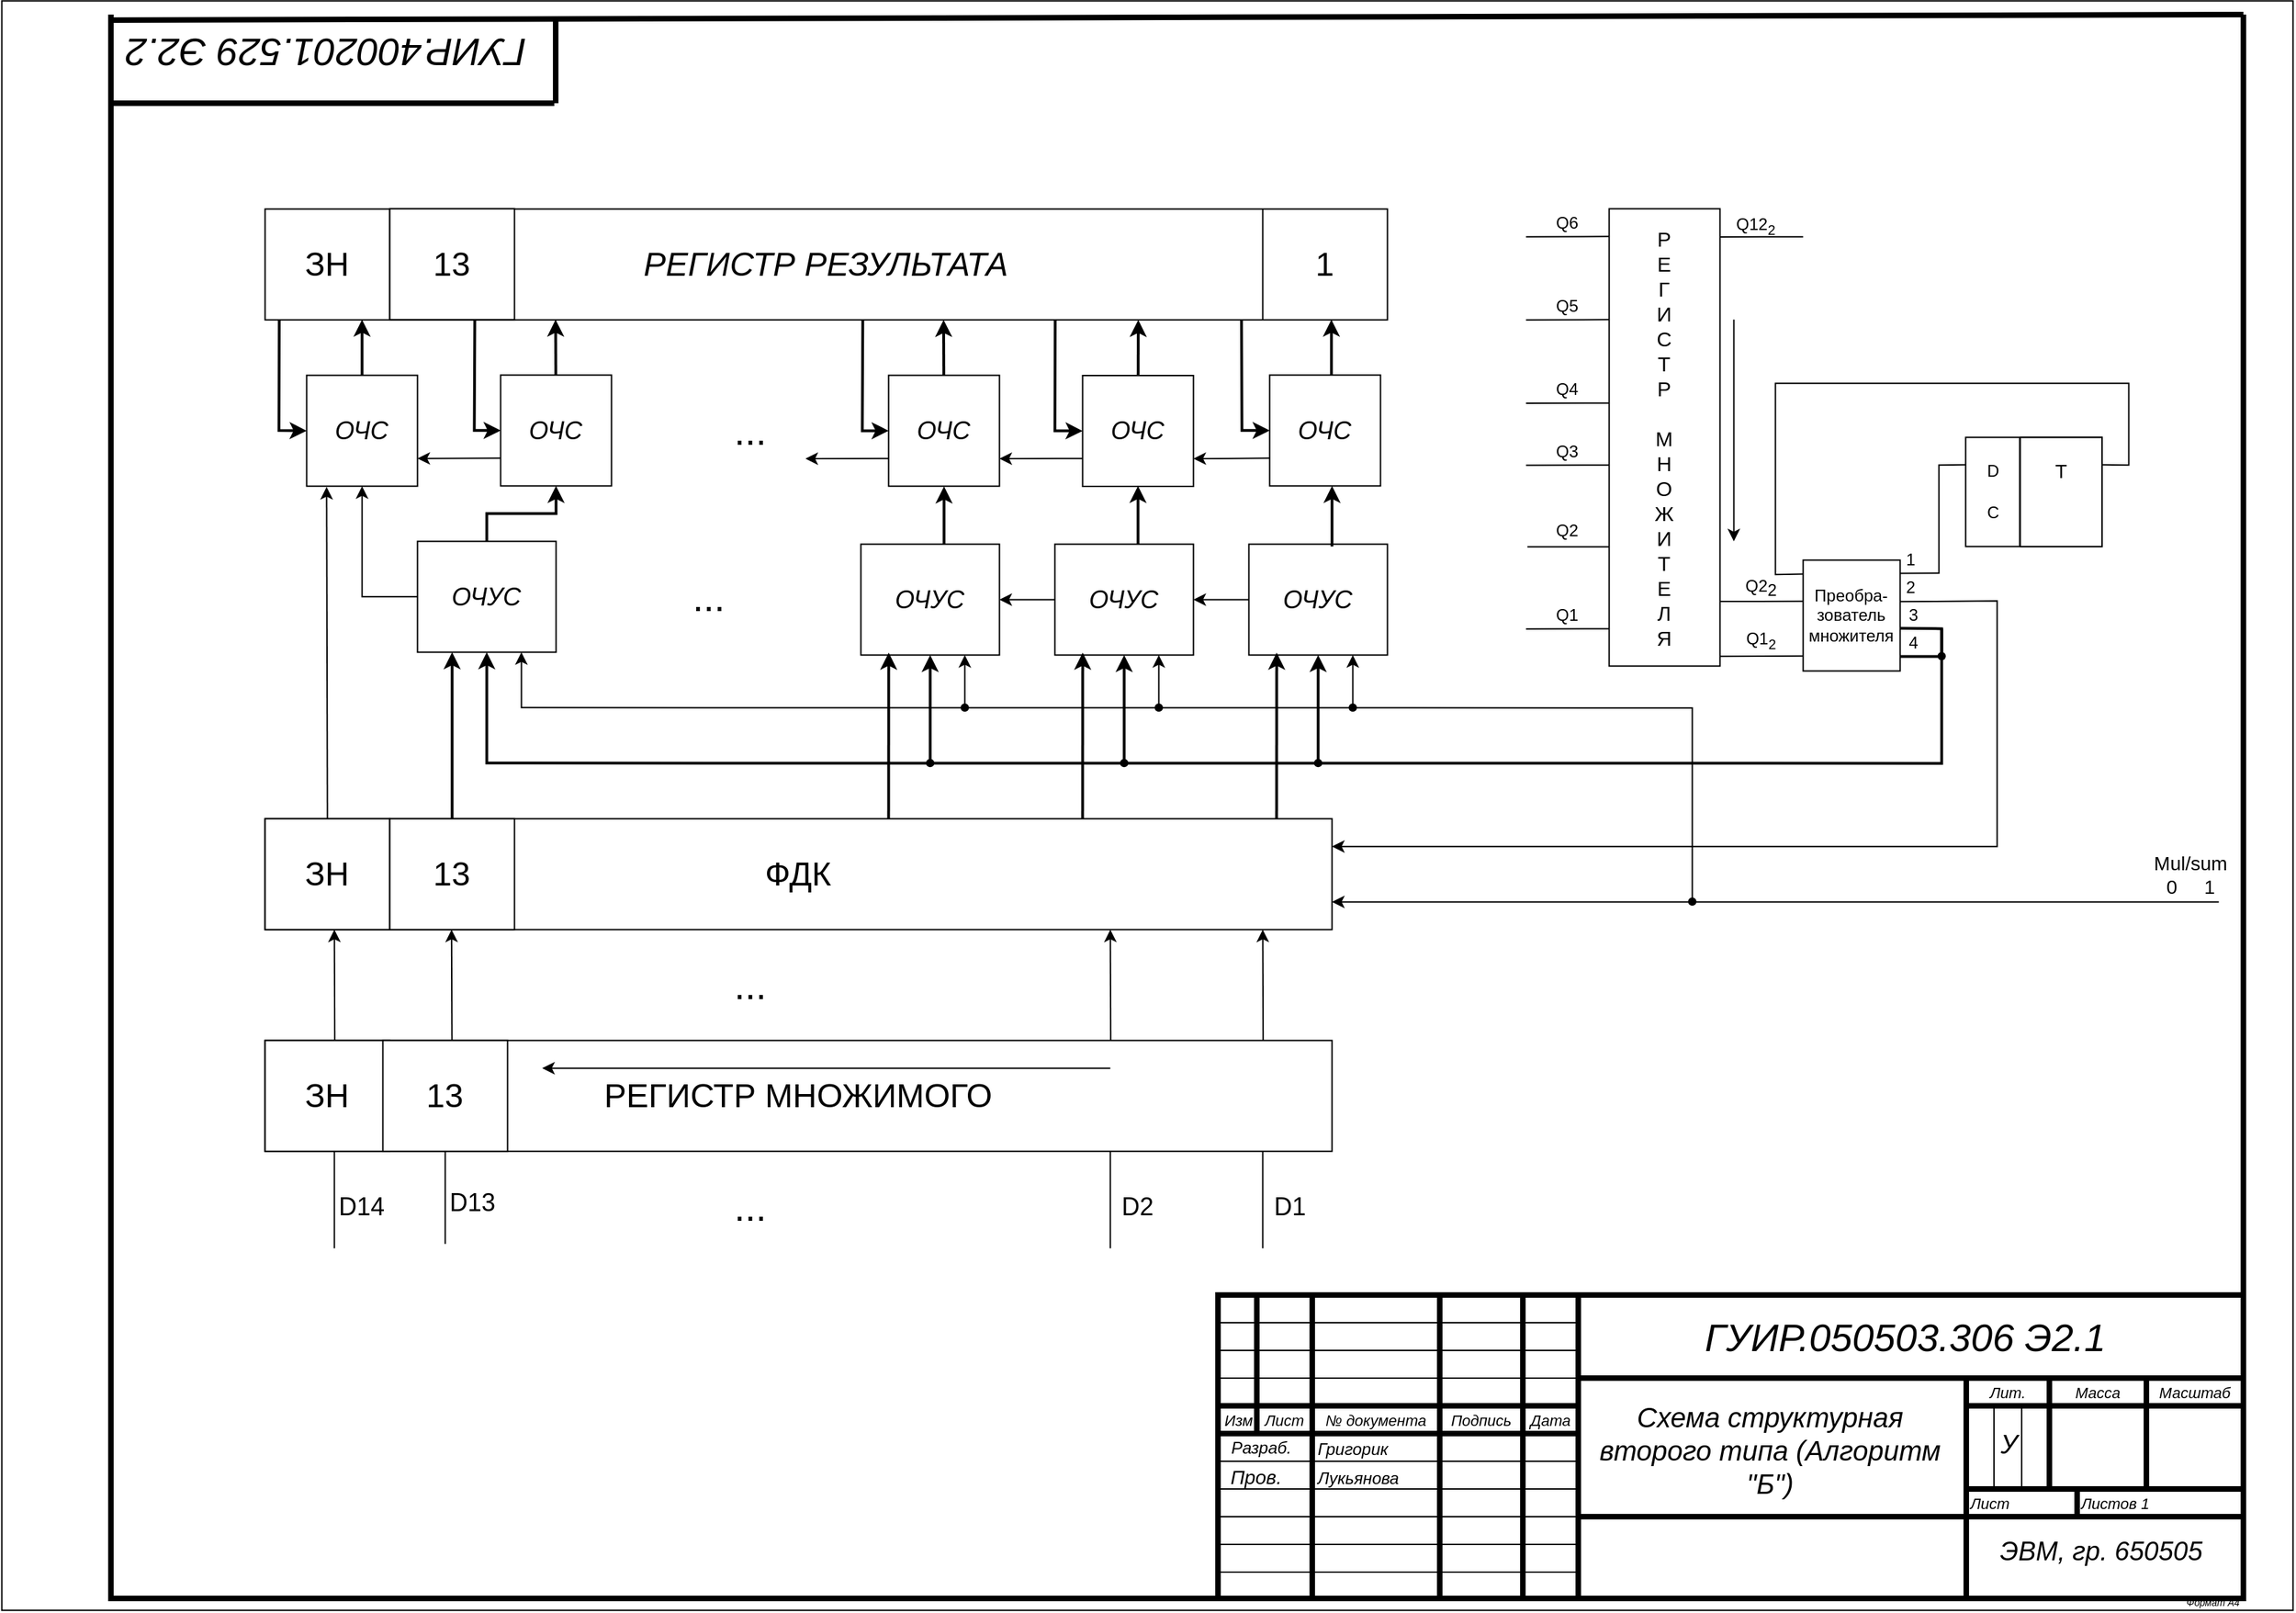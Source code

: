 <mxfile version="13.9.9" type="device"><diagram name="Страница-1" id="Страница-1"><mxGraphModel dx="1475" dy="-649" grid="1" gridSize="9.842" guides="0" tooltips="1" connect="0" arrows="0" fold="1" page="1" pageScale="1" pageWidth="1169" pageHeight="827" background="#ffffff" math="0" shadow="0"><root><mxCell id="0"/><mxCell id="1" value="Блок-схема" parent="0"/><mxCell id="S27wa5t0uXc8BTcrn4Mr-211" value="" style="rounded=0;whiteSpace=wrap;html=1;labelBackgroundColor=none;fontFamily=Verdana;fontSize=14;align=center;" vertex="1" parent="1"><mxGeometry x="-393.7" y="895.67" width="1653.54" height="1161.41" as="geometry"/></mxCell><mxCell id="amV-GaeawEt50DCX6Tpd-55" value="&lt;font style=&quot;font-size: 24px&quot;&gt;&lt;i&gt;РЕГИСТР РЕЗУЛЬТАТА&lt;/i&gt;&lt;/font&gt;" style="shape=process;whiteSpace=wrap;html=1;backgroundOutline=1;size=0.111;" parent="1" vertex="1"><mxGeometry x="-203.7" y="1045.83" width="810" height="80" as="geometry"/></mxCell><mxCell id="amV-GaeawEt50DCX6Tpd-56" value="&lt;font style=&quot;font-size: 24px&quot;&gt;1&lt;/font&gt;" style="text;html=1;strokeColor=none;fillColor=none;align=center;verticalAlign=middle;whiteSpace=wrap;rounded=0;" parent="1" vertex="1"><mxGeometry x="516.3" y="1075.83" width="90" height="20" as="geometry"/></mxCell><mxCell id="amV-GaeawEt50DCX6Tpd-57" value="&lt;font style=&quot;font-size: 18px&quot;&gt;&lt;i&gt;ОЧС&lt;/i&gt;&lt;/font&gt;" style="rounded=0;whiteSpace=wrap;html=1;" parent="1" vertex="1"><mxGeometry x="521.3" y="1165.67" width="80" height="80" as="geometry"/></mxCell><mxCell id="amV-GaeawEt50DCX6Tpd-58" value="" style="endArrow=classic;html=1;entryX=0;entryY=0.5;entryDx=0;entryDy=0;jumpSize=0;jumpStyle=sharp;rounded=0;exitX=0.87;exitY=0.998;exitDx=0;exitDy=0;exitPerimeter=0;strokeWidth=2;" parent="1" source="amV-GaeawEt50DCX6Tpd-55" target="amV-GaeawEt50DCX6Tpd-57" edge="1"><mxGeometry width="50" height="50" relative="1" as="geometry"><mxPoint x="501.3" y="1130.67" as="sourcePoint"/><mxPoint x="507.3" y="1205.83" as="targetPoint"/><Array as="points"><mxPoint x="501.3" y="1205.67"/></Array></mxGeometry></mxCell><mxCell id="amV-GaeawEt50DCX6Tpd-59" value="" style="endArrow=classic;html=1;exitX=0;exitY=0.75;exitDx=0;exitDy=0;entryX=1;entryY=0.75;entryDx=0;entryDy=0;" parent="1" source="amV-GaeawEt50DCX6Tpd-57" target="amV-GaeawEt50DCX6Tpd-60" edge="1"><mxGeometry width="50" height="50" relative="1" as="geometry"><mxPoint x="476.3" y="1265.83" as="sourcePoint"/><mxPoint x="486.3" y="1225.83" as="targetPoint"/></mxGeometry></mxCell><mxCell id="amV-GaeawEt50DCX6Tpd-60" value="&lt;font style=&quot;font-size: 18px&quot;&gt;&lt;i&gt;ОЧС&lt;/i&gt;&lt;/font&gt;" style="rounded=0;whiteSpace=wrap;html=1;" parent="1" vertex="1"><mxGeometry x="386.3" y="1165.99" width="80" height="80" as="geometry"/></mxCell><mxCell id="amV-GaeawEt50DCX6Tpd-61" value="" style="endArrow=classic;html=1;entryX=0.778;entryY=1;entryDx=0;entryDy=0;entryPerimeter=0;strokeWidth=2;" parent="1" source="amV-GaeawEt50DCX6Tpd-60" target="amV-GaeawEt50DCX6Tpd-55" edge="1"><mxGeometry width="50" height="50" relative="1" as="geometry"><mxPoint x="426.3" y="1185.83" as="sourcePoint"/><mxPoint x="445.98" y="1125.83" as="targetPoint"/></mxGeometry></mxCell><mxCell id="amV-GaeawEt50DCX6Tpd-62" value="&lt;span style=&quot;font-size: 18px&quot;&gt;&lt;i&gt;ОЧУС&lt;/i&gt;&lt;/span&gt;" style="rounded=0;whiteSpace=wrap;html=1;" parent="1" vertex="1"><mxGeometry x="506.3" y="1287.71" width="100" height="80" as="geometry"/></mxCell><mxCell id="amV-GaeawEt50DCX6Tpd-63" value="" style="endArrow=classic;html=1;entryX=0;entryY=0.5;entryDx=0;entryDy=0;rounded=0;exitX=0.704;exitY=1;exitDx=0;exitDy=0;exitPerimeter=0;strokeWidth=2;" parent="1" source="amV-GaeawEt50DCX6Tpd-55" target="amV-GaeawEt50DCX6Tpd-60" edge="1"><mxGeometry width="50" height="50" relative="1" as="geometry"><mxPoint x="366.3" y="1145.83" as="sourcePoint"/><mxPoint x="376.3" y="1185.83" as="targetPoint"/><Array as="points"><mxPoint x="366.3" y="1205.83"/></Array></mxGeometry></mxCell><mxCell id="amV-GaeawEt50DCX6Tpd-64" value="" style="endArrow=classic;html=1;exitX=0;exitY=0.75;exitDx=0;exitDy=0;entryX=1;entryY=0.75;entryDx=0;entryDy=0;" parent="1" edge="1"><mxGeometry width="50" height="50" relative="1" as="geometry"><mxPoint x="386.3" y="1225.83" as="sourcePoint"/><mxPoint x="326.3" y="1225.99" as="targetPoint"/></mxGeometry></mxCell><mxCell id="amV-GaeawEt50DCX6Tpd-65" value="&lt;font style=&quot;font-size: 18px&quot;&gt;&lt;i&gt;ОЧС&lt;/i&gt;&lt;/font&gt;" style="rounded=0;whiteSpace=wrap;html=1;" parent="1" vertex="1"><mxGeometry x="246.3" y="1165.83" width="80" height="80" as="geometry"/></mxCell><mxCell id="amV-GaeawEt50DCX6Tpd-66" value="" style="endArrow=classic;html=1;entryX=0;entryY=0.5;entryDx=0;entryDy=0;jumpSize=0;jumpStyle=sharp;rounded=0;exitX=0.863;exitY=1;exitDx=0;exitDy=0;exitPerimeter=0;strokeWidth=2;" parent="1" target="amV-GaeawEt50DCX6Tpd-65" edge="1"><mxGeometry width="50" height="50" relative="1" as="geometry"><mxPoint x="227.66" y="1125.83" as="sourcePoint"/><mxPoint x="227.3" y="1205.83" as="targetPoint"/><Array as="points"><mxPoint x="227.3" y="1205.83"/></Array></mxGeometry></mxCell><mxCell id="amV-GaeawEt50DCX6Tpd-67" value="" style="endArrow=classic;html=1;exitX=0;exitY=0.75;exitDx=0;exitDy=0;entryX=1;entryY=0.75;entryDx=0;entryDy=0;" parent="1" source="amV-GaeawEt50DCX6Tpd-65" edge="1"><mxGeometry width="50" height="50" relative="1" as="geometry"><mxPoint x="196.3" y="1265.83" as="sourcePoint"/><mxPoint x="186.3" y="1225.99" as="targetPoint"/></mxGeometry></mxCell><mxCell id="amV-GaeawEt50DCX6Tpd-68" value="" style="endArrow=classic;html=1;entryX=0.944;entryY=1;entryDx=0;entryDy=0;entryPerimeter=0;strokeWidth=2;" parent="1" source="amV-GaeawEt50DCX6Tpd-65" edge="1"><mxGeometry width="50" height="50" relative="1" as="geometry"><mxPoint x="266.3" y="1185.83" as="sourcePoint"/><mxPoint x="285.98" y="1125.83" as="targetPoint"/></mxGeometry></mxCell><mxCell id="amV-GaeawEt50DCX6Tpd-73" value="&lt;font style=&quot;font-size: 18px&quot;&gt;&lt;i&gt;ОЧС&lt;/i&gt;&lt;/font&gt;" style="rounded=0;whiteSpace=wrap;html=1;" parent="1" vertex="1"><mxGeometry x="-33.7" y="1165.67" width="80" height="80" as="geometry"/></mxCell><mxCell id="amV-GaeawEt50DCX6Tpd-74" value="" style="endArrow=classic;html=1;entryX=0;entryY=0.5;entryDx=0;entryDy=0;jumpSize=0;jumpStyle=sharp;rounded=0;exitX=0.863;exitY=1;exitDx=0;exitDy=0;exitPerimeter=0;strokeWidth=2;" parent="1" target="amV-GaeawEt50DCX6Tpd-73" edge="1"><mxGeometry width="50" height="50" relative="1" as="geometry"><mxPoint x="-52.34" y="1125.67" as="sourcePoint"/><mxPoint x="-52.7" y="1205.67" as="targetPoint"/><Array as="points"><mxPoint x="-52.7" y="1205.67"/></Array></mxGeometry></mxCell><mxCell id="amV-GaeawEt50DCX6Tpd-75" value="" style="endArrow=classic;html=1;exitX=0;exitY=0.75;exitDx=0;exitDy=0;entryX=1;entryY=0.75;entryDx=0;entryDy=0;" parent="1" source="amV-GaeawEt50DCX6Tpd-73" target="amV-GaeawEt50DCX6Tpd-77" edge="1"><mxGeometry width="50" height="50" relative="1" as="geometry"><mxPoint x="-83.7" y="1265.67" as="sourcePoint"/><mxPoint x="-73.7" y="1225.67" as="targetPoint"/></mxGeometry></mxCell><mxCell id="amV-GaeawEt50DCX6Tpd-76" value="" style="endArrow=classic;html=1;entryX=0.944;entryY=1;entryDx=0;entryDy=0;entryPerimeter=0;strokeWidth=2;" parent="1" source="amV-GaeawEt50DCX6Tpd-73" edge="1"><mxGeometry width="50" height="50" relative="1" as="geometry"><mxPoint x="-13.7" y="1185.67" as="sourcePoint"/><mxPoint x="5.98" y="1125.67" as="targetPoint"/></mxGeometry></mxCell><mxCell id="amV-GaeawEt50DCX6Tpd-77" value="&lt;font style=&quot;font-size: 18px&quot;&gt;&lt;i&gt;ОЧС&lt;/i&gt;&lt;/font&gt;" style="rounded=0;whiteSpace=wrap;html=1;" parent="1" vertex="1"><mxGeometry x="-173.7" y="1165.83" width="80" height="80" as="geometry"/></mxCell><mxCell id="amV-GaeawEt50DCX6Tpd-78" value="" style="endArrow=classic;html=1;entryX=0.75;entryY=1;entryDx=0;entryDy=0;strokeWidth=2;" parent="1" source="amV-GaeawEt50DCX6Tpd-77" edge="1"><mxGeometry width="50" height="50" relative="1" as="geometry"><mxPoint x="-133.7" y="1185.67" as="sourcePoint"/><mxPoint x="-133.7" y="1125.67" as="targetPoint"/></mxGeometry></mxCell><mxCell id="amV-GaeawEt50DCX6Tpd-79" value="" style="endArrow=classic;html=1;entryX=0;entryY=0.5;entryDx=0;entryDy=0;exitX=0.667;exitY=1;exitDx=0;exitDy=0;exitPerimeter=0;rounded=0;strokeWidth=2;" parent="1" target="amV-GaeawEt50DCX6Tpd-77" edge="1"><mxGeometry width="50" height="50" relative="1" as="geometry"><mxPoint x="-193.46" y="1125.67" as="sourcePoint"/><mxPoint x="-183.7" y="1185.67" as="targetPoint"/><Array as="points"><mxPoint x="-193.7" y="1205.67"/></Array></mxGeometry></mxCell><mxCell id="amV-GaeawEt50DCX6Tpd-80" value="" style="endArrow=classic;html=1;exitX=0;exitY=0.5;exitDx=0;exitDy=0;entryX=1;entryY=0.5;entryDx=0;entryDy=0;" parent="1" source="amV-GaeawEt50DCX6Tpd-62" edge="1" target="amV-GaeawEt50DCX6Tpd-81"><mxGeometry width="50" height="50" relative="1" as="geometry"><mxPoint x="496.3" y="1445.83" as="sourcePoint"/><mxPoint x="466.3" y="1325.67" as="targetPoint"/></mxGeometry></mxCell><mxCell id="amV-GaeawEt50DCX6Tpd-81" value="&lt;span style=&quot;font-size: 18px&quot;&gt;&lt;i&gt;ОЧУС&lt;/i&gt;&lt;/span&gt;" style="rounded=0;whiteSpace=wrap;html=1;" parent="1" vertex="1"><mxGeometry x="366.3" y="1287.71" width="100" height="80" as="geometry"/></mxCell><mxCell id="amV-GaeawEt50DCX6Tpd-82" value="" style="endArrow=classic;html=1;entryX=0.5;entryY=1;entryDx=0;entryDy=0;exitX=0.6;exitY=0;exitDx=0;exitDy=0;exitPerimeter=0;strokeWidth=2;" parent="1" source="amV-GaeawEt50DCX6Tpd-81" edge="1"><mxGeometry width="50" height="50" relative="1" as="geometry"><mxPoint x="426.3" y="1275.67" as="sourcePoint"/><mxPoint x="426.3" y="1245.67" as="targetPoint"/></mxGeometry></mxCell><mxCell id="amV-GaeawEt50DCX6Tpd-83" value="" style="endArrow=classic;html=1;exitX=0;exitY=0.5;exitDx=0;exitDy=0;entryX=1;entryY=0.5;entryDx=0;entryDy=0;" parent="1" source="amV-GaeawEt50DCX6Tpd-81" edge="1" target="amV-GaeawEt50DCX6Tpd-84"><mxGeometry width="50" height="50" relative="1" as="geometry"><mxPoint x="356.3" y="1445.83" as="sourcePoint"/><mxPoint x="326.3" y="1325.67" as="targetPoint"/></mxGeometry></mxCell><mxCell id="amV-GaeawEt50DCX6Tpd-84" value="&lt;span style=&quot;font-size: 18px&quot;&gt;&lt;i&gt;ОЧУС&lt;/i&gt;&lt;/span&gt;" style="rounded=0;whiteSpace=wrap;html=1;" parent="1" vertex="1"><mxGeometry x="226.3" y="1287.71" width="100" height="80" as="geometry"/></mxCell><mxCell id="amV-GaeawEt50DCX6Tpd-85" value="" style="endArrow=classic;html=1;entryX=0.5;entryY=1;entryDx=0;entryDy=0;exitX=0.6;exitY=0;exitDx=0;exitDy=0;exitPerimeter=0;strokeWidth=2;" parent="1" source="amV-GaeawEt50DCX6Tpd-84" edge="1"><mxGeometry width="50" height="50" relative="1" as="geometry"><mxPoint x="286.3" y="1275.99" as="sourcePoint"/><mxPoint x="286.3" y="1245.99" as="targetPoint"/></mxGeometry></mxCell><mxCell id="amV-GaeawEt50DCX6Tpd-87" value="&lt;span style=&quot;font-size: 18px&quot;&gt;&lt;i&gt;ОЧУС&lt;/i&gt;&lt;/span&gt;" style="rounded=0;whiteSpace=wrap;html=1;" parent="1" vertex="1"><mxGeometry x="-93.7" y="1285.67" width="100" height="80" as="geometry"/></mxCell><mxCell id="amV-GaeawEt50DCX6Tpd-88" value="" style="endArrow=classic;html=1;exitX=0.5;exitY=0;exitDx=0;exitDy=0;strokeWidth=2;rounded=0;" parent="1" source="amV-GaeawEt50DCX6Tpd-87" edge="1"><mxGeometry width="50" height="50" relative="1" as="geometry"><mxPoint x="146.3" y="1275.99" as="sourcePoint"/><mxPoint x="6.3" y="1245.67" as="targetPoint"/><Array as="points"><mxPoint x="-43.7" y="1265.67"/><mxPoint x="6.3" y="1265.67"/></Array></mxGeometry></mxCell><mxCell id="amV-GaeawEt50DCX6Tpd-89" value="" style="endArrow=classic;html=1;rounded=0;exitX=0;exitY=0.5;exitDx=0;exitDy=0;entryX=0.5;entryY=1;entryDx=0;entryDy=0;" parent="1" source="amV-GaeawEt50DCX6Tpd-87" target="amV-GaeawEt50DCX6Tpd-77" edge="1"><mxGeometry width="50" height="50" relative="1" as="geometry"><mxPoint x="66.3" y="1325.67" as="sourcePoint"/><mxPoint x="6.3" y="1245.83" as="targetPoint"/><Array as="points"><mxPoint x="-133.7" y="1325.67"/></Array></mxGeometry></mxCell><mxCell id="amV-GaeawEt50DCX6Tpd-90" value="&lt;font style=&quot;font-size: 15px&quot;&gt;&lt;font style=&quot;font-size: 15px&quot;&gt;&lt;br&gt;Р&lt;br&gt;Е&lt;br&gt;Г&lt;br&gt;И&lt;br&gt;С&lt;br&gt;Т&lt;br&gt;Р&lt;br&gt;&lt;br&gt;М&lt;br&gt;Н&lt;br&gt;О&lt;br&gt;Ж&lt;br&gt;И&lt;br&gt;Т&lt;br&gt;Е&lt;br&gt;Л&lt;br&gt;Я&lt;br&gt;&lt;/font&gt;&lt;br&gt;&lt;/font&gt;" style="rounded=0;whiteSpace=wrap;html=1;align=center;" parent="1" vertex="1"><mxGeometry x="766.3" y="1045.67" width="80" height="330" as="geometry"/></mxCell><mxCell id="amV-GaeawEt50DCX6Tpd-93" value="Q2" style="text;html=1;strokeColor=none;fillColor=none;align=center;verticalAlign=middle;whiteSpace=wrap;rounded=0;" parent="1" vertex="1"><mxGeometry x="716.3" y="1267.71" width="40" height="20" as="geometry"/></mxCell><mxCell id="amV-GaeawEt50DCX6Tpd-95" value="" style="endArrow=none;html=1;entryX=0;entryY=0.875;entryDx=0;entryDy=0;entryPerimeter=0;" parent="1" edge="1"><mxGeometry width="50" height="50" relative="1" as="geometry"><mxPoint x="846.3" y="1329.06" as="sourcePoint"/><mxPoint x="906.3" y="1328.9" as="targetPoint"/></mxGeometry></mxCell><mxCell id="amV-GaeawEt50DCX6Tpd-96" value="" style="endArrow=none;html=1;entryX=0;entryY=0.875;entryDx=0;entryDy=0;entryPerimeter=0;" parent="1" edge="1"><mxGeometry width="50" height="50" relative="1" as="geometry"><mxPoint x="846.3" y="1368.58" as="sourcePoint"/><mxPoint x="906.3" y="1368.42" as="targetPoint"/></mxGeometry></mxCell><mxCell id="amV-GaeawEt50DCX6Tpd-97" value="&lt;p class=&quot;MsoNormal&quot;&gt;&lt;span style=&quot;font-size: 9pt ; line-height: 107% ; font-family: &amp;#34;helvetica&amp;#34; , sans-serif&quot;&gt;Q2&lt;/span&gt;&lt;sub&gt;&lt;span lang=&quot;EN-US&quot; style=&quot;font-size: 9pt ; line-height: 107% ; font-family: &amp;#34;helvetica&amp;#34; , sans-serif&quot;&gt;2&lt;/span&gt;&lt;/sub&gt;&lt;span lang=&quot;EN-US&quot;&gt;&lt;/span&gt;&lt;/p&gt;" style="text;html=1;strokeColor=none;fillColor=none;align=center;verticalAlign=middle;whiteSpace=wrap;rounded=0;" parent="1" vertex="1"><mxGeometry x="856.3" y="1309.06" width="40" height="20" as="geometry"/></mxCell><mxCell id="amV-GaeawEt50DCX6Tpd-98" value="&lt;p class=&quot;MsoNormal&quot;&gt;&lt;span style=&quot;font-size: 9pt ; line-height: 107% ; font-family: &amp;#34;helvetica&amp;#34; , sans-serif&quot;&gt;Q&lt;/span&gt;&lt;span lang=&quot;EN-US&quot; style=&quot;font-size: 9pt ; line-height: 107% ; font-family: &amp;#34;helvetica&amp;#34; , sans-serif&quot;&gt;1&lt;sub&gt;2&lt;/sub&gt;&lt;/span&gt;&lt;span lang=&quot;EN-US&quot;&gt;&lt;/span&gt;&lt;/p&gt;" style="text;html=1;strokeColor=none;fillColor=none;align=center;verticalAlign=middle;whiteSpace=wrap;rounded=0;" parent="1" vertex="1"><mxGeometry x="856.3" y="1348.42" width="40" height="20" as="geometry"/></mxCell><mxCell id="amV-GaeawEt50DCX6Tpd-99" value="" style="endArrow=classic;html=1;" parent="1" edge="1"><mxGeometry width="50" height="50" relative="1" as="geometry"><mxPoint x="856.3" y="1125.67" as="sourcePoint"/><mxPoint x="856.3" y="1285.67" as="targetPoint"/></mxGeometry></mxCell><mxCell id="amV-GaeawEt50DCX6Tpd-102" value="Преобра-&lt;br&gt;зователь&lt;br&gt;множителя" style="rounded=0;whiteSpace=wrap;html=1;" parent="1" vertex="1"><mxGeometry x="906.3" y="1299.21" width="70" height="80" as="geometry"/></mxCell><mxCell id="amV-GaeawEt50DCX6Tpd-103" value="" style="shape=process;whiteSpace=wrap;html=1;backgroundOutline=1;size=0.4;" parent="1" vertex="1"><mxGeometry x="1023.62" y="1210.63" width="98.42" height="78.74" as="geometry"/></mxCell><mxCell id="amV-GaeawEt50DCX6Tpd-104" value="D" style="text;html=1;strokeColor=none;fillColor=none;align=center;verticalAlign=middle;whiteSpace=wrap;rounded=0;" parent="1" vertex="1"><mxGeometry x="1023.62" y="1225.36" width="39.37" height="20" as="geometry"/></mxCell><mxCell id="amV-GaeawEt50DCX6Tpd-105" value="C" style="text;html=1;strokeColor=none;fillColor=none;align=center;verticalAlign=middle;whiteSpace=wrap;rounded=0;" parent="1" vertex="1"><mxGeometry x="1023.62" y="1255.04" width="39.37" height="19.84" as="geometry"/></mxCell><mxCell id="amV-GaeawEt50DCX6Tpd-107" value="" style="endArrow=none;html=1;shadow=0;strokeColor=#000000;rounded=0;entryX=0;entryY=0.25;entryDx=0;entryDy=0;exitX=0.077;exitY=0.966;exitDx=0;exitDy=0;exitPerimeter=0;" parent="1" target="amV-GaeawEt50DCX6Tpd-103" edge="1" source="amV-GaeawEt50DCX6Tpd-109"><mxGeometry width="50" height="50" relative="1" as="geometry"><mxPoint x="986.3" y="1308.67" as="sourcePoint"/><mxPoint x="1006.3" y="1205.83" as="targetPoint"/><Array as="points"><mxPoint x="1004.3" y="1308.67"/><mxPoint x="1004.3" y="1230.67"/></Array></mxGeometry></mxCell><mxCell id="amV-GaeawEt50DCX6Tpd-108" value="" style="endArrow=none;html=1;shadow=0;strokeColor=#000000;rounded=0;strokeWidth=2;" parent="1" edge="1"><mxGeometry width="50" height="50" relative="1" as="geometry"><mxPoint x="976.3" y="1348.43" as="sourcePoint"/><mxPoint x="1006.3" y="1368.69" as="targetPoint"/><Array as="points"><mxPoint x="1006.3" y="1348.69"/></Array></mxGeometry></mxCell><mxCell id="amV-GaeawEt50DCX6Tpd-109" value="1" style="text;html=1;strokeColor=none;fillColor=none;align=center;verticalAlign=middle;whiteSpace=wrap;rounded=0;" parent="1" vertex="1"><mxGeometry x="974.41" y="1289.37" width="20" height="20" as="geometry"/></mxCell><mxCell id="amV-GaeawEt50DCX6Tpd-110" value="2" style="text;html=1;strokeColor=none;fillColor=none;align=center;verticalAlign=middle;whiteSpace=wrap;rounded=0;" parent="1" vertex="1"><mxGeometry x="974.41" y="1309.05" width="20" height="20" as="geometry"/></mxCell><mxCell id="amV-GaeawEt50DCX6Tpd-111" value="3" style="text;html=1;strokeColor=none;fillColor=none;align=center;verticalAlign=middle;whiteSpace=wrap;rounded=0;" parent="1" vertex="1"><mxGeometry x="976.3" y="1328.74" width="20" height="20" as="geometry"/></mxCell><mxCell id="amV-GaeawEt50DCX6Tpd-112" value="4" style="text;html=1;strokeColor=none;fillColor=none;align=center;verticalAlign=middle;whiteSpace=wrap;rounded=0;" parent="1" vertex="1"><mxGeometry x="976.3" y="1348.69" width="20" height="20" as="geometry"/></mxCell><mxCell id="amV-GaeawEt50DCX6Tpd-113" value="" style="endArrow=none;html=1;shadow=0;strokeColor=#000000;" parent="1" edge="1"><mxGeometry width="50" height="50" relative="1" as="geometry"><mxPoint x="1026.3" y="1355.83" as="sourcePoint"/><mxPoint x="1026.3" y="1355.83" as="targetPoint"/></mxGeometry></mxCell><mxCell id="amV-GaeawEt50DCX6Tpd-114" value="" style="endArrow=none;html=1;shadow=0;strokeColor=#000000;rounded=0;entryX=0;entryY=0.125;entryDx=0;entryDy=0;entryPerimeter=0;exitX=1;exitY=0.25;exitDx=0;exitDy=0;" parent="1" target="amV-GaeawEt50DCX6Tpd-102" edge="1" source="amV-GaeawEt50DCX6Tpd-106"><mxGeometry width="50" height="50" relative="1" as="geometry"><mxPoint x="1161.3" y="1205.67" as="sourcePoint"/><mxPoint x="886.3" y="1295.83" as="targetPoint"/><Array as="points"><mxPoint x="1141.3" y="1230.67"/><mxPoint x="1141.3" y="1171.67"/><mxPoint x="886.3" y="1171.67"/><mxPoint x="886.3" y="1309.67"/></Array></mxGeometry></mxCell><mxCell id="amV-GaeawEt50DCX6Tpd-115" value="" style="endArrow=none;html=1;shadow=0;strokeColor=#000000;exitX=0;exitY=1;exitDx=0;exitDy=0;strokeWidth=2;" parent="1" source="amV-GaeawEt50DCX6Tpd-112" edge="1"><mxGeometry width="50" height="50" relative="1" as="geometry"><mxPoint x="976.3" y="1418.69" as="sourcePoint"/><mxPoint x="1006.3" y="1368.69" as="targetPoint"/><Array as="points"/></mxGeometry></mxCell><mxCell id="amV-GaeawEt50DCX6Tpd-116" value="" style="endArrow=classic;html=1;shadow=0;strokeColor=#000000;rounded=0;entryX=0.5;entryY=1;entryDx=0;entryDy=0;strokeWidth=2;" parent="1" target="amV-GaeawEt50DCX6Tpd-87" edge="1"><mxGeometry width="50" height="50" relative="1" as="geometry"><mxPoint x="1006.3" y="1348.67" as="sourcePoint"/><mxPoint x="156.3" y="1385.83" as="targetPoint"/><Array as="points"><mxPoint x="1006.3" y="1445.83"/><mxPoint x="-43.7" y="1445.67"/></Array></mxGeometry></mxCell><mxCell id="amV-GaeawEt50DCX6Tpd-117" value="&lt;font style=&quot;font-size: 24px&quot;&gt;ФДК&lt;/font&gt;" style="rounded=0;whiteSpace=wrap;html=1;" parent="1" vertex="1"><mxGeometry x="-203.7" y="1485.83" width="770" height="80" as="geometry"/></mxCell><mxCell id="amV-GaeawEt50DCX6Tpd-118" value="" style="rounded=0;whiteSpace=wrap;html=1;" parent="1" vertex="1"><mxGeometry x="-203.7" y="1485.83" width="90" height="80" as="geometry"/></mxCell><mxCell id="amV-GaeawEt50DCX6Tpd-119" value="&lt;font style=&quot;font-size: 24px&quot;&gt;ЗН&lt;/font&gt;" style="text;html=1;strokeColor=none;fillColor=none;align=center;verticalAlign=middle;whiteSpace=wrap;rounded=0;" parent="1" vertex="1"><mxGeometry x="-203.7" y="1515.83" width="90" height="20" as="geometry"/></mxCell><mxCell id="amV-GaeawEt50DCX6Tpd-120" value="&lt;font style=&quot;font-size: 24px&quot;&gt;РЕГИСТР МНОЖИМОГО&lt;/font&gt;" style="rounded=0;whiteSpace=wrap;html=1;" parent="1" vertex="1"><mxGeometry x="-203.7" y="1645.83" width="770" height="80" as="geometry"/></mxCell><mxCell id="amV-GaeawEt50DCX6Tpd-121" value="" style="rounded=0;whiteSpace=wrap;html=1;" parent="1" vertex="1"><mxGeometry x="-203.7" y="1645.83" width="90" height="80" as="geometry"/></mxCell><mxCell id="amV-GaeawEt50DCX6Tpd-122" value="&lt;font style=&quot;font-size: 24px&quot;&gt;ЗН&lt;/font&gt;" style="text;html=1;strokeColor=none;fillColor=none;align=center;verticalAlign=middle;whiteSpace=wrap;rounded=0;" parent="1" vertex="1"><mxGeometry x="-203.7" y="1675.83" width="90" height="20" as="geometry"/></mxCell><mxCell id="amV-GaeawEt50DCX6Tpd-126" value="" style="endArrow=classic;html=1;shadow=0;strokeColor=#000000;exitX=0.951;exitY=0;exitDx=0;exitDy=0;exitPerimeter=0;" parent="1" edge="1"><mxGeometry width="50" height="50" relative="1" as="geometry"><mxPoint x="-68.81" y="1645.83" as="sourcePoint"/><mxPoint x="-69.12" y="1565.83" as="targetPoint"/></mxGeometry></mxCell><mxCell id="amV-GaeawEt50DCX6Tpd-127" value="" style="endArrow=classic;html=1;shadow=0;strokeColor=#000000;exitX=0.951;exitY=0;exitDx=0;exitDy=0;exitPerimeter=0;" parent="1" edge="1"><mxGeometry width="50" height="50" relative="1" as="geometry"><mxPoint x="-153.39" y="1645.83" as="sourcePoint"/><mxPoint x="-153.7" y="1565.83" as="targetPoint"/></mxGeometry></mxCell><mxCell id="amV-GaeawEt50DCX6Tpd-128" value="" style="endArrow=classic;html=1;shadow=0;strokeColor=#000000;exitX=0.951;exitY=0;exitDx=0;exitDy=0;exitPerimeter=0;" parent="1" edge="1"><mxGeometry width="50" height="50" relative="1" as="geometry"><mxPoint x="406.61" y="1645.83" as="sourcePoint"/><mxPoint x="406.3" y="1565.83" as="targetPoint"/></mxGeometry></mxCell><mxCell id="amV-GaeawEt50DCX6Tpd-129" value="" style="endArrow=classic;html=1;shadow=0;strokeColor=#000000;" parent="1" edge="1"><mxGeometry width="50" height="50" relative="1" as="geometry"><mxPoint x="406.3" y="1665.83" as="sourcePoint"/><mxPoint x="-3.7" y="1665.83" as="targetPoint"/></mxGeometry></mxCell><mxCell id="amV-GaeawEt50DCX6Tpd-130" value="" style="endArrow=none;html=1;shadow=0;strokeColor=#000000;" parent="1" edge="1"><mxGeometry width="50" height="50" relative="1" as="geometry"><mxPoint x="406.3" y="1795.83" as="sourcePoint"/><mxPoint x="406.3" y="1725.83" as="targetPoint"/></mxGeometry></mxCell><mxCell id="amV-GaeawEt50DCX6Tpd-134" value="" style="endArrow=none;html=1;shadow=0;strokeColor=#000000;" parent="1" edge="1"><mxGeometry width="50" height="50" relative="1" as="geometry"><mxPoint x="-73.7" y="1792.67" as="sourcePoint"/><mxPoint x="-73.7" y="1722.67" as="targetPoint"/></mxGeometry></mxCell><mxCell id="amV-GaeawEt50DCX6Tpd-135" value="" style="endArrow=none;html=1;shadow=0;strokeColor=#000000;" parent="1" edge="1"><mxGeometry width="50" height="50" relative="1" as="geometry"><mxPoint x="-153.7" y="1795.83" as="sourcePoint"/><mxPoint x="-153.7" y="1725.83" as="targetPoint"/></mxGeometry></mxCell><mxCell id="amV-GaeawEt50DCX6Tpd-136" value="&lt;font style=&quot;font-size: 18px&quot;&gt;D2&lt;/font&gt;" style="text;html=1;strokeColor=none;fillColor=none;align=center;verticalAlign=middle;whiteSpace=wrap;rounded=0;" parent="1" vertex="1"><mxGeometry x="406.3" y="1755.83" width="40" height="20" as="geometry"/></mxCell><mxCell id="amV-GaeawEt50DCX6Tpd-140" value="&lt;font style=&quot;font-size: 18px&quot;&gt;D13&lt;/font&gt;" style="text;html=1;strokeColor=none;fillColor=none;align=center;verticalAlign=middle;whiteSpace=wrap;rounded=0;" parent="1" vertex="1"><mxGeometry x="-73.7" y="1752.67" width="40" height="20" as="geometry"/></mxCell><mxCell id="amV-GaeawEt50DCX6Tpd-141" value="&lt;font style=&quot;font-size: 18px&quot;&gt;D14&lt;/font&gt;" style="text;html=1;strokeColor=none;fillColor=none;align=center;verticalAlign=middle;whiteSpace=wrap;rounded=0;" parent="1" vertex="1"><mxGeometry x="-153.7" y="1755.83" width="40" height="20" as="geometry"/></mxCell><mxCell id="amV-GaeawEt50DCX6Tpd-142" value="" style="endArrow=none;html=1;shadow=0;strokeColor=#000000;" parent="1" edge="1"><mxGeometry width="50" height="50" relative="1" as="geometry"><mxPoint x="516.3" y="1795.83" as="sourcePoint"/><mxPoint x="516.3" y="1725.83" as="targetPoint"/></mxGeometry></mxCell><mxCell id="amV-GaeawEt50DCX6Tpd-143" value="&lt;font style=&quot;font-size: 18px&quot;&gt;D1&lt;/font&gt;" style="text;html=1;strokeColor=none;fillColor=none;align=center;verticalAlign=middle;whiteSpace=wrap;rounded=0;" parent="1" vertex="1"><mxGeometry x="516.3" y="1755.83" width="40" height="20" as="geometry"/></mxCell><mxCell id="amV-GaeawEt50DCX6Tpd-144" value="" style="endArrow=classic;html=1;shadow=0;strokeColor=#000000;exitX=0.951;exitY=0;exitDx=0;exitDy=0;exitPerimeter=0;jumpSize=12;strokeWidth=1;" parent="1" edge="1"><mxGeometry width="50" height="50" relative="1" as="geometry"><mxPoint x="516.61" y="1645.83" as="sourcePoint"/><mxPoint x="516.3" y="1565.83" as="targetPoint"/></mxGeometry></mxCell><mxCell id="amV-GaeawEt50DCX6Tpd-145" value="" style="endArrow=classic;html=1;shadow=0;strokeColor=#000000;exitX=0.5;exitY=0;exitDx=0;exitDy=0;entryX=0.18;entryY=1.007;entryDx=0;entryDy=0;entryPerimeter=0;" parent="1" source="amV-GaeawEt50DCX6Tpd-118" target="amV-GaeawEt50DCX6Tpd-77" edge="1"><mxGeometry width="50" height="50" relative="1" as="geometry"><mxPoint x="-183.7" y="1485.83" as="sourcePoint"/><mxPoint x="-158.7" y="1255.83" as="targetPoint"/></mxGeometry></mxCell><mxCell id="amV-GaeawEt50DCX6Tpd-146" value="" style="endArrow=classic;html=1;entryX=1;entryY=0.75;entryDx=0;entryDy=0;" parent="1" target="amV-GaeawEt50DCX6Tpd-117" edge="1"><mxGeometry width="50" height="50" relative="1" as="geometry"><mxPoint x="1206.3" y="1545.83" as="sourcePoint"/><mxPoint x="976.3" y="1515.83" as="targetPoint"/></mxGeometry></mxCell><mxCell id="amV-GaeawEt50DCX6Tpd-147" value="&lt;font style=&quot;font-size: 14px&quot;&gt;Mul/sum&lt;br&gt;0&amp;nbsp; &amp;nbsp; &amp;nbsp;1&lt;/font&gt;" style="text;html=1;strokeColor=none;fillColor=none;align=center;verticalAlign=middle;whiteSpace=wrap;rounded=0;" parent="1" vertex="1"><mxGeometry x="1166.3" y="1515.83" width="40" height="20" as="geometry"/></mxCell><mxCell id="amV-GaeawEt50DCX6Tpd-148" value="" style="endArrow=classic;html=1;entryX=1;entryY=0.25;entryDx=0;entryDy=0;rounded=0;exitX=0.004;exitY=0.019;exitDx=0;exitDy=0;exitPerimeter=0;" parent="1" source="amV-GaeawEt50DCX6Tpd-111" target="amV-GaeawEt50DCX6Tpd-117" edge="1"><mxGeometry width="50" height="50" relative="1" as="geometry"><mxPoint x="1004.3" y="1328.67" as="sourcePoint"/><mxPoint x="1046.3" y="1525.83" as="targetPoint"/><Array as="points"><mxPoint x="1046.3" y="1328.67"/><mxPoint x="1046.3" y="1505.83"/></Array></mxGeometry></mxCell><mxCell id="amV-GaeawEt50DCX6Tpd-149" value="" style="endArrow=classic;html=1;entryX=0.25;entryY=1;entryDx=0;entryDy=0;exitX=0.5;exitY=0;exitDx=0;exitDy=0;strokeWidth=2;" parent="1" source="amV-GaeawEt50DCX6Tpd-173" target="amV-GaeawEt50DCX6Tpd-87" edge="1"><mxGeometry width="50" height="50" relative="1" as="geometry"><mxPoint x="111.3" y="1465.83" as="sourcePoint"/><mxPoint x="106.3" y="1395.83" as="targetPoint"/><Array as="points"/></mxGeometry></mxCell><mxCell id="amV-GaeawEt50DCX6Tpd-150" value="" style="endArrow=classic;html=1;entryX=0.25;entryY=1;entryDx=0;entryDy=0;exitX=0.409;exitY=0;exitDx=0;exitDy=0;exitPerimeter=0;strokeWidth=2;" parent="1" edge="1"><mxGeometry width="50" height="50" relative="1" as="geometry"><mxPoint x="246.3" y="1485.83" as="sourcePoint"/><mxPoint x="246.37" y="1365.99" as="targetPoint"/><Array as="points"/></mxGeometry></mxCell><mxCell id="amV-GaeawEt50DCX6Tpd-151" value="" style="endArrow=classic;html=1;entryX=0.25;entryY=1;entryDx=0;entryDy=0;exitX=0.409;exitY=0;exitDx=0;exitDy=0;exitPerimeter=0;strokeWidth=2;" parent="1" edge="1"><mxGeometry width="50" height="50" relative="1" as="geometry"><mxPoint x="386.3" y="1485.83" as="sourcePoint"/><mxPoint x="386.37" y="1365.99" as="targetPoint"/><Array as="points"/></mxGeometry></mxCell><mxCell id="amV-GaeawEt50DCX6Tpd-152" value="" style="endArrow=classic;html=1;entryX=0.25;entryY=1;entryDx=0;entryDy=0;exitX=0.409;exitY=0;exitDx=0;exitDy=0;exitPerimeter=0;strokeWidth=2;" parent="1" edge="1"><mxGeometry width="50" height="50" relative="1" as="geometry"><mxPoint x="526.3" y="1485.83" as="sourcePoint"/><mxPoint x="526.37" y="1365.99" as="targetPoint"/><Array as="points"/></mxGeometry></mxCell><mxCell id="amV-GaeawEt50DCX6Tpd-153" value="" style="endArrow=classic;html=1;entryX=0.5;entryY=1;entryDx=0;entryDy=0;strokeWidth=2;" parent="1" target="amV-GaeawEt50DCX6Tpd-84" edge="1"><mxGeometry width="50" height="50" relative="1" as="geometry"><mxPoint x="276.3" y="1445.83" as="sourcePoint"/><mxPoint x="286.3" y="1365.83" as="targetPoint"/></mxGeometry></mxCell><mxCell id="amV-GaeawEt50DCX6Tpd-154" value="" style="endArrow=classic;html=1;entryX=0.5;entryY=1;entryDx=0;entryDy=0;strokeWidth=2;" parent="1" target="amV-GaeawEt50DCX6Tpd-81" edge="1"><mxGeometry width="50" height="50" relative="1" as="geometry"><mxPoint x="416.3" y="1445.83" as="sourcePoint"/><mxPoint x="426.06" y="1365.99" as="targetPoint"/></mxGeometry></mxCell><mxCell id="amV-GaeawEt50DCX6Tpd-155" value="" style="endArrow=classic;html=1;entryX=0.5;entryY=1;entryDx=0;entryDy=0;strokeWidth=2;" parent="1" target="amV-GaeawEt50DCX6Tpd-62" edge="1"><mxGeometry width="50" height="50" relative="1" as="geometry"><mxPoint x="556.3" y="1445.83" as="sourcePoint"/><mxPoint x="576.3" y="1375.83" as="targetPoint"/></mxGeometry></mxCell><mxCell id="amV-GaeawEt50DCX6Tpd-156" value="" style="endArrow=classic;html=1;rounded=0;entryX=0.75;entryY=1;entryDx=0;entryDy=0;" parent="1" target="amV-GaeawEt50DCX6Tpd-87" edge="1"><mxGeometry width="50" height="50" relative="1" as="geometry"><mxPoint x="826.3" y="1545.83" as="sourcePoint"/><mxPoint x="166.3" y="1405.83" as="targetPoint"/><Array as="points"><mxPoint x="826.3" y="1405.83"/><mxPoint x="-18.7" y="1405.67"/></Array></mxGeometry></mxCell><mxCell id="amV-GaeawEt50DCX6Tpd-157" value="" style="endArrow=classic;html=1;entryX=0.75;entryY=1;entryDx=0;entryDy=0;" parent="1" target="amV-GaeawEt50DCX6Tpd-84" edge="1"><mxGeometry width="50" height="50" relative="1" as="geometry"><mxPoint x="301.3" y="1405.83" as="sourcePoint"/><mxPoint x="336.3" y="1375.83" as="targetPoint"/></mxGeometry></mxCell><mxCell id="amV-GaeawEt50DCX6Tpd-158" value="" style="endArrow=classic;html=1;entryX=0.75;entryY=1;entryDx=0;entryDy=0;" parent="1" target="amV-GaeawEt50DCX6Tpd-81" edge="1"><mxGeometry width="50" height="50" relative="1" as="geometry"><mxPoint x="441.3" y="1405.83" as="sourcePoint"/><mxPoint x="436.3" y="1405.83" as="targetPoint"/></mxGeometry></mxCell><mxCell id="amV-GaeawEt50DCX6Tpd-159" value="" style="endArrow=classic;html=1;entryX=0.75;entryY=1;entryDx=0;entryDy=0;" parent="1" target="amV-GaeawEt50DCX6Tpd-62" edge="1"><mxGeometry width="50" height="50" relative="1" as="geometry"><mxPoint x="581.3" y="1405.83" as="sourcePoint"/><mxPoint x="451.3" y="1375.67" as="targetPoint"/></mxGeometry></mxCell><mxCell id="amV-GaeawEt50DCX6Tpd-160" value="" style="ellipse;fillColor=#000000;strokeColor=none;" parent="1" vertex="1"><mxGeometry x="273.3" y="1442.67" width="6" height="6" as="geometry"/></mxCell><mxCell id="amV-GaeawEt50DCX6Tpd-161" value="" style="ellipse;fillColor=#000000;strokeColor=none;" parent="1" vertex="1"><mxGeometry x="298.3" y="1402.67" width="6" height="6" as="geometry"/></mxCell><mxCell id="amV-GaeawEt50DCX6Tpd-162" value="" style="ellipse;fillColor=#000000;strokeColor=none;" parent="1" vertex="1"><mxGeometry x="438.3" y="1402.67" width="6" height="6" as="geometry"/></mxCell><mxCell id="amV-GaeawEt50DCX6Tpd-163" value="" style="ellipse;fillColor=#000000;strokeColor=none;" parent="1" vertex="1"><mxGeometry x="413.3" y="1442.67" width="6" height="6" as="geometry"/></mxCell><mxCell id="amV-GaeawEt50DCX6Tpd-164" value="" style="ellipse;fillColor=#000000;strokeColor=none;" parent="1" vertex="1"><mxGeometry x="553.3" y="1442.67" width="6" height="6" as="geometry"/></mxCell><mxCell id="amV-GaeawEt50DCX6Tpd-165" value="" style="ellipse;fillColor=#000000;strokeColor=none;" parent="1" vertex="1"><mxGeometry x="578.3" y="1402.67" width="6" height="6" as="geometry"/></mxCell><mxCell id="amV-GaeawEt50DCX6Tpd-166" value="" style="ellipse;fillColor=#000000;strokeColor=none;" parent="1" vertex="1"><mxGeometry x="823.3" y="1542.67" width="6" height="6" as="geometry"/></mxCell><mxCell id="amV-GaeawEt50DCX6Tpd-167" value="" style="ellipse;fillColor=#000000;strokeColor=none;" parent="1" vertex="1"><mxGeometry x="1003.3" y="1365.53" width="6" height="6" as="geometry"/></mxCell><mxCell id="amV-GaeawEt50DCX6Tpd-168" value="" style="rounded=0;whiteSpace=wrap;html=1;" parent="1" vertex="1"><mxGeometry x="-113.7" y="1045.67" width="90" height="80" as="geometry"/></mxCell><mxCell id="amV-GaeawEt50DCX6Tpd-169" value="&lt;font style=&quot;font-size: 24px&quot;&gt;13&lt;/font&gt;" style="text;html=1;strokeColor=none;fillColor=none;align=center;verticalAlign=middle;whiteSpace=wrap;rounded=0;" parent="1" vertex="1"><mxGeometry x="-113.7" y="1075.67" width="90" height="20" as="geometry"/></mxCell><mxCell id="amV-GaeawEt50DCX6Tpd-170" value="&lt;font style=&quot;font-size: 24px&quot;&gt;ЗН&lt;/font&gt;" style="text;html=1;strokeColor=none;fillColor=none;align=center;verticalAlign=middle;whiteSpace=wrap;rounded=0;" parent="1" vertex="1"><mxGeometry x="-203.7" y="1075.67" width="90" height="20" as="geometry"/></mxCell><mxCell id="amV-GaeawEt50DCX6Tpd-171" value="" style="endArrow=classic;html=1;entryX=0.926;entryY=0.998;entryDx=0;entryDy=0;entryPerimeter=0;exitX=0.557;exitY=0;exitDx=0;exitDy=0;exitPerimeter=0;strokeWidth=2;" parent="1" source="amV-GaeawEt50DCX6Tpd-57" edge="1"><mxGeometry width="50" height="50" relative="1" as="geometry"><mxPoint x="566.3" y="1155.67" as="sourcePoint"/><mxPoint x="565.88" y="1125.67" as="targetPoint"/></mxGeometry></mxCell><mxCell id="amV-GaeawEt50DCX6Tpd-172" value="" style="endArrow=classic;html=1;entryX=0.563;entryY=1;entryDx=0;entryDy=0;entryPerimeter=0;strokeWidth=2;exitX=0.6;exitY=0.021;exitDx=0;exitDy=0;exitPerimeter=0;" parent="1" target="amV-GaeawEt50DCX6Tpd-57" edge="1" source="amV-GaeawEt50DCX6Tpd-62"><mxGeometry width="50" height="50" relative="1" as="geometry"><mxPoint x="566.3" y="1269.67" as="sourcePoint"/><mxPoint x="566.3" y="1255.67" as="targetPoint"/></mxGeometry></mxCell><mxCell id="amV-GaeawEt50DCX6Tpd-173" value="" style="rounded=0;whiteSpace=wrap;html=1;" parent="1" vertex="1"><mxGeometry x="-113.7" y="1485.83" width="90" height="80" as="geometry"/></mxCell><mxCell id="amV-GaeawEt50DCX6Tpd-174" value="&lt;font style=&quot;font-size: 24px&quot;&gt;13&lt;/font&gt;" style="text;html=1;strokeColor=none;fillColor=none;align=center;verticalAlign=middle;whiteSpace=wrap;rounded=0;" parent="1" vertex="1"><mxGeometry x="-113.7" y="1515.83" width="90" height="20" as="geometry"/></mxCell><mxCell id="amV-GaeawEt50DCX6Tpd-175" value="" style="rounded=0;whiteSpace=wrap;html=1;" parent="1" vertex="1"><mxGeometry x="-118.7" y="1645.83" width="90" height="80" as="geometry"/></mxCell><mxCell id="amV-GaeawEt50DCX6Tpd-176" value="&lt;span style=&quot;font-size: 24px&quot;&gt;13&lt;/span&gt;" style="text;html=1;strokeColor=none;fillColor=none;align=center;verticalAlign=middle;whiteSpace=wrap;rounded=0;" parent="1" vertex="1"><mxGeometry x="-118.7" y="1675.83" width="90" height="20" as="geometry"/></mxCell><mxCell id="ZTkKj7bQ2D6656VHr31L-55" value="&lt;font style=&quot;font-size: 28px&quot;&gt;...&lt;/font&gt;" style="text;html=1;align=center;verticalAlign=middle;resizable=0;points=[];autosize=1;" parent="1" vertex="1"><mxGeometry x="126.3" y="1755.67" width="40" height="20" as="geometry"/></mxCell><mxCell id="ZTkKj7bQ2D6656VHr31L-56" value="&lt;font style=&quot;font-size: 28px&quot;&gt;...&lt;/font&gt;" style="text;html=1;align=center;verticalAlign=middle;resizable=0;points=[];autosize=1;" parent="1" vertex="1"><mxGeometry x="126.3" y="1595.67" width="40" height="20" as="geometry"/></mxCell><mxCell id="ZTkKj7bQ2D6656VHr31L-59" value="&lt;font style=&quot;font-size: 28px&quot;&gt;...&lt;/font&gt;" style="text;html=1;align=center;verticalAlign=middle;resizable=0;points=[];autosize=1;" parent="1" vertex="1"><mxGeometry x="96.3" y="1315.99" width="40" height="20" as="geometry"/></mxCell><mxCell id="ZTkKj7bQ2D6656VHr31L-60" value="&lt;font style=&quot;font-size: 28px&quot;&gt;...&lt;/font&gt;" style="text;html=1;align=center;verticalAlign=middle;resizable=0;points=[];autosize=1;" parent="1" vertex="1"><mxGeometry x="126.3" y="1195.67" width="40" height="20" as="geometry"/></mxCell><mxCell id="ZTkKj7bQ2D6656VHr31L-65" value="" style="endArrow=none;html=1;entryX=0;entryY=0.875;entryDx=0;entryDy=0;entryPerimeter=0;" parent="1" edge="1"><mxGeometry width="50" height="50" relative="1" as="geometry"><mxPoint x="706.3" y="1185.99" as="sourcePoint"/><mxPoint x="766.3" y="1185.83" as="targetPoint"/></mxGeometry></mxCell><mxCell id="ZTkKj7bQ2D6656VHr31L-66" value="" style="endArrow=none;html=1;entryX=0;entryY=0.875;entryDx=0;entryDy=0;entryPerimeter=0;" parent="1" edge="1"><mxGeometry width="50" height="50" relative="1" as="geometry"><mxPoint x="706.3" y="1230.79" as="sourcePoint"/><mxPoint x="766.3" y="1230.63" as="targetPoint"/></mxGeometry></mxCell><mxCell id="ZTkKj7bQ2D6656VHr31L-67" value="Q4" style="text;html=1;strokeColor=none;fillColor=none;align=center;verticalAlign=middle;whiteSpace=wrap;rounded=0;" parent="1" vertex="1"><mxGeometry x="716.3" y="1165.99" width="40" height="20" as="geometry"/></mxCell><mxCell id="ZTkKj7bQ2D6656VHr31L-68" value="Q3" style="text;html=1;strokeColor=none;fillColor=none;align=center;verticalAlign=middle;whiteSpace=wrap;rounded=0;" parent="1" vertex="1"><mxGeometry x="716.3" y="1210.63" width="40" height="20" as="geometry"/></mxCell><mxCell id="ZTkKj7bQ2D6656VHr31L-69" value="" style="endArrow=none;html=1;entryX=0;entryY=0.875;entryDx=0;entryDy=0;entryPerimeter=0;" parent="1" edge="1"><mxGeometry width="50" height="50" relative="1" as="geometry"><mxPoint x="706.3" y="1065.83" as="sourcePoint"/><mxPoint x="766.3" y="1065.67" as="targetPoint"/></mxGeometry></mxCell><mxCell id="ZTkKj7bQ2D6656VHr31L-70" value="" style="endArrow=none;html=1;entryX=0;entryY=0.875;entryDx=0;entryDy=0;entryPerimeter=0;" parent="1" edge="1"><mxGeometry width="50" height="50" relative="1" as="geometry"><mxPoint x="706.3" y="1125.83" as="sourcePoint"/><mxPoint x="766.3" y="1125.67" as="targetPoint"/></mxGeometry></mxCell><mxCell id="ZTkKj7bQ2D6656VHr31L-71" value="Q6" style="text;html=1;strokeColor=none;fillColor=none;align=center;verticalAlign=middle;whiteSpace=wrap;rounded=0;" parent="1" vertex="1"><mxGeometry x="716.3" y="1045.83" width="40" height="20" as="geometry"/></mxCell><mxCell id="ZTkKj7bQ2D6656VHr31L-72" value="Q5" style="text;html=1;strokeColor=none;fillColor=none;align=center;verticalAlign=middle;whiteSpace=wrap;rounded=0;" parent="1" vertex="1"><mxGeometry x="716.3" y="1105.67" width="40" height="20" as="geometry"/></mxCell><mxCell id="ZTkKj7bQ2D6656VHr31L-75" value="" style="endArrow=none;html=1;" parent="1" edge="1"><mxGeometry width="50" height="50" relative="1" as="geometry"><mxPoint x="707.3" y="1289.67" as="sourcePoint"/><mxPoint x="766.3" y="1289.67" as="targetPoint"/></mxGeometry></mxCell><mxCell id="ZTkKj7bQ2D6656VHr31L-84" value="" style="endArrow=none;html=1;entryX=0;entryY=0.875;entryDx=0;entryDy=0;entryPerimeter=0;" parent="1" edge="1"><mxGeometry width="50" height="50" relative="1" as="geometry"><mxPoint x="706.3" y="1348.9" as="sourcePoint"/><mxPoint x="766.3" y="1348.74" as="targetPoint"/></mxGeometry></mxCell><mxCell id="ZTkKj7bQ2D6656VHr31L-86" value="Q1" style="text;html=1;strokeColor=none;fillColor=none;align=center;verticalAlign=middle;whiteSpace=wrap;rounded=0;" parent="1" vertex="1"><mxGeometry x="716.3" y="1328.74" width="40" height="20" as="geometry"/></mxCell><mxCell id="8_flu7D_cG0VkVSpcIyo-55" value="&lt;p class=&quot;MsoNormal&quot;&gt;&lt;span lang=&quot;EN-US&quot;&gt;Q12&lt;sub&gt;2&lt;/sub&gt;&lt;/span&gt;&lt;/p&gt;" style="text;whiteSpace=wrap;html=1;" parent="1" vertex="1"><mxGeometry x="856.3" y="1030.67" width="40" height="20" as="geometry"/></mxCell><mxCell id="8_flu7D_cG0VkVSpcIyo-56" value="" style="endArrow=none;html=1;entryX=0;entryY=0.875;entryDx=0;entryDy=0;entryPerimeter=0;" parent="1" edge="1"><mxGeometry width="50" height="50" relative="1" as="geometry"><mxPoint x="846.3" y="1065.99" as="sourcePoint"/><mxPoint x="906.3" y="1065.83" as="targetPoint"/></mxGeometry></mxCell><mxCell id="S27wa5t0uXc8BTcrn4Mr-153" style="vsdxID=139;fillColor=none;gradientColor=none;shape=stencil(UzV2Ls5ILEhVNTIoLinKz04tz0wpyVA1dlE1MsrMy0gtyiwBslSNXVWNndPyi1LTi/JL81Ig/IJEkEoQKze/DGRCBUSfAUiHkUElMs8NojAnMw+nQkMDPEphkmQpRlEKZCAcDvEzshy6J4FCkAAydgUA);strokeColor=#000000;strokeWidth=4;spacingTop=-1;spacingBottom=-1;spacingLeft=-1;spacingRight=-1;labelBackgroundColor=#FFFFFF;rounded=0;html=1;whiteSpace=wrap;" vertex="1" parent="1"><mxGeometry x="-314.96" y="905.51" width="1539" height="1143" as="geometry"/></mxCell><mxCell id="S27wa5t0uXc8BTcrn4Mr-154" style="vsdxID=140;fillColor=none;gradientColor=none;shape=stencil(nY9LDoAgDERP0z3SI/i5BwkoRAUC+Lu9kGo0Lt3NtK/tFLCOWngFnMUU3Kg2I5MGbIBzY7UKJmUF2ALWvQtqCG6xkrwXhSxqdmvZsNNcxViZ4ewgT64jdDL2hf4E7wsXmsWThd549765c4l+xvYE);strokeColor=#000000;strokeWidth=4;spacingTop=-1;spacingBottom=-1;spacingLeft=-1;spacingRight=-1;labelBackgroundColor=#ffffff;rounded=0;html=1;whiteSpace=wrap;" vertex="1" parent="1"><mxGeometry x="484.04" y="1829.51" width="740" height="220" as="geometry"/></mxCell><mxCell id="S27wa5t0uXc8BTcrn4Mr-155" style="vsdxID=165;edgeStyle=none;startArrow=none;endArrow=none;startSize=5;endSize=5;strokeWidth=4;strokeColor=#000000;spacingTop=-1;spacingBottom=-1;spacingLeft=-1;spacingRight=-1;verticalAlign=middle;html=1;labelBackgroundColor=#ffffff;rounded=0;" edge="1" parent="1"><mxGeometry relative="1" as="geometry"><Array as="points"/><mxPoint x="512.04" y="1829.51" as="sourcePoint"/><mxPoint x="512.04" y="1929.51" as="targetPoint"/></mxGeometry></mxCell><mxCell id="S27wa5t0uXc8BTcrn4Mr-156" style="vsdxID=164;edgeStyle=none;startArrow=none;endArrow=none;startSize=5;endSize=5;strokeColor=#000000;spacingTop=-1;spacingBottom=-1;spacingLeft=-1;spacingRight=-1;verticalAlign=middle;html=1;labelBackgroundColor=#ffffff;rounded=0;" edge="1" parent="1"><mxGeometry relative="1" as="geometry"><mxPoint as="offset"/><Array as="points"/><mxPoint x="484.04" y="2029.51" as="sourcePoint"/><mxPoint x="744.04" y="2029.51" as="targetPoint"/></mxGeometry></mxCell><mxCell id="S27wa5t0uXc8BTcrn4Mr-157" style="vsdxID=163;edgeStyle=none;startArrow=none;endArrow=none;startSize=5;endSize=5;strokeColor=#000000;spacingTop=-1;spacingBottom=-1;spacingLeft=-1;spacingRight=-1;verticalAlign=middle;html=1;labelBackgroundColor=#ffffff;rounded=0;" edge="1" parent="1"><mxGeometry relative="1" as="geometry"><mxPoint as="offset"/><Array as="points"/><mxPoint x="484.04" y="2009.51" as="sourcePoint"/><mxPoint x="744.04" y="2009.51" as="targetPoint"/></mxGeometry></mxCell><mxCell id="S27wa5t0uXc8BTcrn4Mr-158" style="vsdxID=162;edgeStyle=none;startArrow=none;endArrow=none;startSize=5;endSize=5;strokeColor=#000000;spacingTop=-1;spacingBottom=-1;spacingLeft=-1;spacingRight=-1;verticalAlign=middle;html=1;labelBackgroundColor=#ffffff;rounded=0;" edge="1" parent="1"><mxGeometry relative="1" as="geometry"><mxPoint as="offset"/><Array as="points"/><mxPoint x="484.04" y="1989.51" as="sourcePoint"/><mxPoint x="745.04" y="1989.51" as="targetPoint"/></mxGeometry></mxCell><mxCell id="S27wa5t0uXc8BTcrn4Mr-159" style="vsdxID=161;edgeStyle=none;startArrow=none;endArrow=none;startSize=5;endSize=5;strokeColor=#000000;spacingTop=-1;spacingBottom=-1;spacingLeft=-1;spacingRight=-1;verticalAlign=middle;html=1;labelBackgroundColor=#ffffff;rounded=0;" edge="1" parent="1"><mxGeometry relative="1" as="geometry"><mxPoint as="offset"/><Array as="points"/><mxPoint x="484.04" y="1969.51" as="sourcePoint"/><mxPoint x="744.04" y="1969.51" as="targetPoint"/></mxGeometry></mxCell><mxCell id="S27wa5t0uXc8BTcrn4Mr-160" style="vsdxID=160;edgeStyle=none;startArrow=none;endArrow=none;startSize=5;endSize=5;strokeColor=#000000;spacingTop=-1;spacingBottom=-1;spacingLeft=-1;spacingRight=-1;verticalAlign=middle;html=1;labelBackgroundColor=#ffffff;rounded=0;" edge="1" parent="1"><mxGeometry relative="1" as="geometry"><mxPoint as="offset"/><Array as="points"/><mxPoint x="484.04" y="1949.51" as="sourcePoint"/><mxPoint x="744.04" y="1949.51" as="targetPoint"/></mxGeometry></mxCell><mxCell id="S27wa5t0uXc8BTcrn4Mr-161" style="vsdxID=159;edgeStyle=none;startArrow=none;endArrow=none;startSize=5;endSize=5;strokeWidth=4;strokeColor=#000000;spacingTop=-1;spacingBottom=-1;spacingLeft=-1;spacingRight=-1;verticalAlign=middle;html=1;labelBackgroundColor=#ffffff;rounded=0;" edge="1" parent="1"><mxGeometry relative="1" as="geometry"><mxPoint as="offset"/><Array as="points"/><mxPoint x="484.04" y="1929.51" as="sourcePoint"/><mxPoint x="744.04" y="1929.51" as="targetPoint"/></mxGeometry></mxCell><mxCell id="S27wa5t0uXc8BTcrn4Mr-162" style="vsdxID=158;edgeStyle=none;startArrow=none;endArrow=none;startSize=5;endSize=5;strokeWidth=4;strokeColor=#000000;spacingTop=-1;spacingBottom=-1;spacingLeft=-1;spacingRight=-1;verticalAlign=middle;html=1;labelBackgroundColor=#ffffff;rounded=0;" edge="1" parent="1"><mxGeometry relative="1" as="geometry"><mxPoint as="offset"/><Array as="points"/><mxPoint x="484.04" y="1909.51" as="sourcePoint"/><mxPoint x="744.04" y="1909.51" as="targetPoint"/></mxGeometry></mxCell><mxCell id="S27wa5t0uXc8BTcrn4Mr-163" style="vsdxID=157;edgeStyle=none;startArrow=none;endArrow=none;startSize=5;endSize=5;strokeColor=#000000;spacingTop=-1;spacingBottom=-1;spacingLeft=-1;spacingRight=-1;verticalAlign=middle;html=1;labelBackgroundColor=#ffffff;rounded=0;" edge="1" parent="1"><mxGeometry relative="1" as="geometry"><mxPoint as="offset"/><Array as="points"/><mxPoint x="484.04" y="1889.51" as="sourcePoint"/><mxPoint x="744.04" y="1889.51" as="targetPoint"/></mxGeometry></mxCell><mxCell id="S27wa5t0uXc8BTcrn4Mr-164" style="vsdxID=156;edgeStyle=none;startArrow=none;endArrow=none;startSize=5;endSize=5;strokeColor=#000000;spacingTop=-1;spacingBottom=-1;spacingLeft=-1;spacingRight=-1;verticalAlign=middle;html=1;labelBackgroundColor=#ffffff;rounded=0;" edge="1" parent="1"><mxGeometry relative="1" as="geometry"><mxPoint as="offset"/><Array as="points"/><mxPoint x="484.04" y="1869.51" as="sourcePoint"/><mxPoint x="744.04" y="1869.51" as="targetPoint"/></mxGeometry></mxCell><mxCell id="S27wa5t0uXc8BTcrn4Mr-165" style="vsdxID=155;edgeStyle=none;startArrow=none;endArrow=none;startSize=5;endSize=5;strokeColor=#000000;spacingTop=-1;spacingBottom=-1;spacingLeft=-1;spacingRight=-1;verticalAlign=middle;html=1;labelBackgroundColor=#ffffff;rounded=0;" edge="1" parent="1"><mxGeometry relative="1" as="geometry"><mxPoint as="offset"/><Array as="points"/><mxPoint x="484.04" y="1849.51" as="sourcePoint"/><mxPoint x="744.04" y="1849.51" as="targetPoint"/></mxGeometry></mxCell><mxCell id="S27wa5t0uXc8BTcrn4Mr-166" style="vsdxID=154;edgeStyle=none;startArrow=none;endArrow=none;startSize=5;endSize=5;strokeWidth=4;strokeColor=#000000;spacingTop=-1;spacingBottom=-1;spacingLeft=-1;spacingRight=-1;verticalAlign=middle;html=1;labelBackgroundColor=#ffffff;rounded=0;" edge="1" parent="1"><mxGeometry relative="1" as="geometry"><Array as="points"/><mxPoint x="552.04" y="1829.51" as="sourcePoint"/><mxPoint x="552.04" y="2049.51" as="targetPoint"/></mxGeometry></mxCell><mxCell id="S27wa5t0uXc8BTcrn4Mr-167" style="vsdxID=153;edgeStyle=none;startArrow=none;endArrow=none;startSize=5;endSize=5;strokeWidth=4;strokeColor=#000000;spacingTop=-1;spacingBottom=-1;spacingLeft=-1;spacingRight=-1;verticalAlign=middle;html=1;labelBackgroundColor=#ffffff;rounded=0;" edge="1" parent="1"><mxGeometry relative="1" as="geometry"><Array as="points"/><mxPoint x="644.04" y="1829.51" as="sourcePoint"/><mxPoint x="644.04" y="2049.51" as="targetPoint"/></mxGeometry></mxCell><mxCell id="S27wa5t0uXc8BTcrn4Mr-168" style="vsdxID=152;edgeStyle=none;startArrow=none;endArrow=none;startSize=5;endSize=5;strokeWidth=4;strokeColor=#000000;spacingTop=-1;spacingBottom=-1;spacingLeft=-1;spacingRight=-1;verticalAlign=middle;html=1;labelBackgroundColor=#ffffff;rounded=0;" edge="1" parent="1"><mxGeometry relative="1" as="geometry"><Array as="points"/><mxPoint x="704.04" y="1829.51" as="sourcePoint"/><mxPoint x="704.04" y="2049.51" as="targetPoint"/></mxGeometry></mxCell><mxCell id="S27wa5t0uXc8BTcrn4Mr-169" style="vsdxID=151;edgeStyle=none;startArrow=none;endArrow=none;startSize=5;endSize=5;strokeWidth=4;strokeColor=#000000;spacingTop=-1;spacingBottom=-1;spacingLeft=-1;spacingRight=-1;verticalAlign=middle;html=1;labelBackgroundColor=#ffffff;rounded=0;" edge="1" parent="1"><mxGeometry relative="1" as="geometry"><Array as="points"/><mxPoint x="1154.04" y="1889.51" as="sourcePoint"/><mxPoint x="1154.04" y="1969.51" as="targetPoint"/></mxGeometry></mxCell><mxCell id="S27wa5t0uXc8BTcrn4Mr-170" style="vsdxID=150;edgeStyle=none;startArrow=none;endArrow=none;startSize=5;endSize=5;strokeWidth=4;strokeColor=#000000;spacingTop=-1;spacingBottom=-1;spacingLeft=-1;spacingRight=-1;verticalAlign=middle;html=1;labelBackgroundColor=#ffffff;rounded=0;" edge="1" parent="1"><mxGeometry relative="1" as="geometry"><Array as="points"/><mxPoint x="1104.04" y="1969.51" as="sourcePoint"/><mxPoint x="1104.04" y="1989.51" as="targetPoint"/></mxGeometry></mxCell><mxCell id="S27wa5t0uXc8BTcrn4Mr-171" style="vsdxID=149;edgeStyle=none;startArrow=none;endArrow=none;startSize=5;endSize=5;strokeColor=#000000;spacingTop=-1;spacingBottom=-1;spacingLeft=-1;spacingRight=-1;verticalAlign=middle;html=1;labelBackgroundColor=#ffffff;rounded=0;" edge="1" parent="1"><mxGeometry relative="1" as="geometry"><Array as="points"/><mxPoint x="1064.04" y="1909.51" as="sourcePoint"/><mxPoint x="1064.04" y="1969.51" as="targetPoint"/></mxGeometry></mxCell><mxCell id="S27wa5t0uXc8BTcrn4Mr-172" style="vsdxID=184;edgeStyle=none;startArrow=none;endArrow=none;startSize=5;endSize=5;strokeWidth=4;strokeColor=#000000;spacingTop=-1;spacingBottom=-1;spacingLeft=-1;spacingRight=-1;verticalAlign=middle;html=1;labelBackgroundColor=#ffffff;rounded=0;" edge="1" parent="1"><mxGeometry relative="1" as="geometry"><Array as="points"/><mxPoint x="1224.04" y="905.51" as="sourcePoint"/><mxPoint x="-314.96" y="909.51" as="targetPoint"/></mxGeometry></mxCell><mxCell id="S27wa5t0uXc8BTcrn4Mr-173" style="vsdxID=148;edgeStyle=none;startArrow=none;endArrow=none;startSize=5;endSize=5;strokeColor=#000000;spacingTop=-1;spacingBottom=-1;spacingLeft=-1;spacingRight=-1;verticalAlign=middle;html=1;labelBackgroundColor=#ffffff;rounded=0;" edge="1" parent="1"><mxGeometry relative="1" as="geometry"><Array as="points"/><mxPoint x="1044.04" y="1909.51" as="sourcePoint"/><mxPoint x="1044.04" y="1969.51" as="targetPoint"/></mxGeometry></mxCell><mxCell id="S27wa5t0uXc8BTcrn4Mr-174" style="vsdxID=445;edgeStyle=none;startArrow=none;endArrow=none;startSize=5;endSize=5;strokeWidth=4;strokeColor=#000000;spacingTop=-1;spacingBottom=-1;spacingLeft=-1;spacingRight=-1;verticalAlign=middle;html=1;labelBackgroundColor=#ffffff;rounded=0;" edge="1" parent="1"><mxGeometry relative="1" as="geometry"><Array as="points"/><mxPoint x="6.04" y="908.51" as="sourcePoint"/><mxPoint x="6.04" y="969.51" as="targetPoint"/></mxGeometry></mxCell><mxCell id="S27wa5t0uXc8BTcrn4Mr-175" style="vsdxID=444;edgeStyle=none;startArrow=none;endArrow=none;startSize=5;endSize=5;strokeWidth=4;strokeColor=#000000;spacingTop=-1;spacingBottom=-1;spacingLeft=-1;spacingRight=-1;verticalAlign=middle;html=1;labelBackgroundColor=#ffffff;rounded=0;" edge="1" parent="1"><mxGeometry relative="1" as="geometry"><Array as="points"/><mxPoint x="5.04" y="969.51" as="sourcePoint"/><mxPoint x="-314.96" y="969.51" as="targetPoint"/></mxGeometry></mxCell><mxCell id="S27wa5t0uXc8BTcrn4Mr-176" style="vsdxID=147;edgeStyle=none;startArrow=none;endArrow=none;startSize=5;endSize=5;strokeWidth=4;strokeColor=#000000;spacingTop=-1;spacingBottom=-1;spacingLeft=-1;spacingRight=-1;verticalAlign=middle;html=1;labelBackgroundColor=#ffffff;rounded=0;" edge="1" parent="1"><mxGeometry relative="1" as="geometry"><Array as="points"/><mxPoint x="1084.04" y="1889.51" as="sourcePoint"/><mxPoint x="1084.04" y="1969.51" as="targetPoint"/></mxGeometry></mxCell><mxCell id="S27wa5t0uXc8BTcrn4Mr-177" style="vsdxID=146;edgeStyle=none;startArrow=none;endArrow=none;startSize=5;endSize=5;strokeWidth=4;strokeColor=#000000;spacingTop=-1;spacingBottom=-1;spacingLeft=-1;spacingRight=-1;verticalAlign=middle;html=1;labelBackgroundColor=#ffffff;rounded=0;" edge="1" parent="1"><mxGeometry relative="1" as="geometry"><mxPoint as="offset"/><Array as="points"/><mxPoint x="1024.04" y="1969.51" as="sourcePoint"/><mxPoint x="1224.04" y="1969.51" as="targetPoint"/></mxGeometry></mxCell><mxCell id="S27wa5t0uXc8BTcrn4Mr-178" style="vsdxID=145;edgeStyle=none;startArrow=none;endArrow=none;startSize=5;endSize=5;strokeWidth=4;strokeColor=#000000;spacingTop=-1;spacingBottom=-1;spacingLeft=-1;spacingRight=-1;verticalAlign=middle;html=1;labelBackgroundColor=#ffffff;rounded=0;" edge="1" parent="1"><mxGeometry relative="1" as="geometry"><mxPoint as="offset"/><Array as="points"/><mxPoint x="1024.04" y="1909.51" as="sourcePoint"/><mxPoint x="1224.04" y="1909.51" as="targetPoint"/></mxGeometry></mxCell><mxCell id="S27wa5t0uXc8BTcrn4Mr-179" style="vsdxID=144;edgeStyle=none;startArrow=none;endArrow=none;startSize=5;endSize=5;strokeWidth=4;strokeColor=#000000;spacingTop=-1;spacingBottom=-1;spacingLeft=-1;spacingRight=-1;verticalAlign=middle;html=1;labelBackgroundColor=#ffffff;rounded=0;" edge="1" parent="1"><mxGeometry relative="1" as="geometry"><Array as="points"/><mxPoint x="1024.04" y="1889.51" as="sourcePoint"/><mxPoint x="1024.04" y="2049.51" as="targetPoint"/></mxGeometry></mxCell><mxCell id="S27wa5t0uXc8BTcrn4Mr-180" style="vsdxID=143;edgeStyle=none;startArrow=none;endArrow=none;startSize=5;endSize=5;strokeWidth=4;strokeColor=#000000;spacingTop=-1;spacingBottom=-1;spacingLeft=-1;spacingRight=-1;verticalAlign=middle;html=1;labelBackgroundColor=#ffffff;rounded=0;" edge="1" parent="1"><mxGeometry relative="1" as="geometry"><Array as="points"/><mxPoint x="1225.04" y="1989.51" as="sourcePoint"/><mxPoint x="745.04" y="1989.51" as="targetPoint"/></mxGeometry></mxCell><mxCell id="S27wa5t0uXc8BTcrn4Mr-181" style="vsdxID=142;edgeStyle=none;startArrow=none;endArrow=none;startSize=5;endSize=5;strokeWidth=4;strokeColor=#000000;spacingTop=-1;spacingBottom=-1;spacingLeft=-1;spacingRight=-1;verticalAlign=middle;html=1;labelBackgroundColor=#ffffff;rounded=0;" edge="1" parent="1"><mxGeometry relative="1" as="geometry"><Array as="points"/><mxPoint x="744.04" y="1829.51" as="sourcePoint"/><mxPoint x="744.04" y="2049.51" as="targetPoint"/></mxGeometry></mxCell><mxCell id="S27wa5t0uXc8BTcrn4Mr-182" style="vsdxID=141;edgeStyle=none;startArrow=none;endArrow=none;startSize=5;endSize=5;strokeWidth=4;strokeColor=#000000;spacingTop=-1;spacingBottom=-1;spacingLeft=-1;spacingRight=-1;verticalAlign=middle;html=1;labelBackgroundColor=#ffffff;rounded=0;" edge="1" parent="1"><mxGeometry relative="1" as="geometry"><Array as="points"/><mxPoint x="1224.04" y="1889.51" as="sourcePoint"/><mxPoint x="744.04" y="1889.51" as="targetPoint"/></mxGeometry></mxCell><mxCell id="S27wa5t0uXc8BTcrn4Mr-183" value="&lt;font style=&quot;font-size:11px;font-family:Arial;color:#000000;direction:ltr;letter-spacing:0px;line-height:120%;opacity:1&quot;&gt;&lt;i&gt;Изм&lt;br/&gt;&lt;/i&gt;&lt;/font&gt;" style="verticalAlign=middle;align=center;vsdxID=166;fillColor=none;gradientColor=none;shape=stencil(nZBLDoAgDERP0z3SIyjew0SURgSD+Lu9kMZoXLhwN9O+tukAlrNpJg1SzDH4QW/URgNYgZTkjA4UkwJUgGXng+6DX1zLfmoymdXo17xh5zmRJ6Q42BWCfc2oJfdAr+Yv+AP9Cb7OJ3H/2JG1HNGz/84klThPVCc=);strokeColor=none;strokeWidth=4;spacingTop=-1;spacingBottom=-1;spacingLeft=-1;spacingRight=-1;labelBackgroundColor=none;rounded=0;html=1;whiteSpace=wrap;" vertex="1" parent="1"><mxGeometry x="485.04" y="1911.51" width="28" height="16" as="geometry"/></mxCell><mxCell id="S27wa5t0uXc8BTcrn4Mr-184" value="&lt;font style=&quot;font-size:11px;font-family:Arial;color:#000000;direction:ltr;letter-spacing:0px;line-height:120%;opacity:1&quot;&gt;&lt;i&gt;Лист&lt;br/&gt;&lt;/i&gt;&lt;/font&gt;" style="verticalAlign=middle;align=center;vsdxID=167;fillColor=none;gradientColor=none;shape=stencil(nZBLDoAgDERP0z3SIyjew0SURgSD+Lu9kMZoXLhwN9O+tukAlrNpJg1SzDH4QW/URgNYgZTkjA4UkwJUgGXng+6DX1zLfmoymdXo17xh5zmRJ6Q42BWCfc2oJfdAr+Yv+AP9Cb7OJ3H/2JG1HNGz/84klThPVCc=);strokeColor=none;strokeWidth=4;spacingTop=-1;spacingBottom=-1;spacingLeft=-1;spacingRight=-1;labelBackgroundColor=none;rounded=0;html=1;whiteSpace=wrap;" vertex="1" parent="1"><mxGeometry x="514.04" y="1911.51" width="36" height="16" as="geometry"/></mxCell><mxCell id="S27wa5t0uXc8BTcrn4Mr-185" value="&lt;font style=&quot;font-size:11px;font-family:Arial;color:#000000;direction:ltr;letter-spacing:0px;line-height:120%;opacity:1&quot;&gt;&lt;i&gt;№ документа&lt;br/&gt;&lt;/i&gt;&lt;/font&gt;" style="verticalAlign=middle;align=center;vsdxID=168;fillColor=none;gradientColor=none;shape=stencil(nZBLDoAgDERP0z3SIyjew0SURgSD+Lu9kMZoXLhwN9O+tukAlrNpJg1SzDH4QW/URgNYgZTkjA4UkwJUgGXng+6DX1zLfmoymdXo17xh5zmRJ6Q42BWCfc2oJfdAr+Yv+AP9Cb7OJ3H/2JG1HNGz/84klThPVCc=);strokeColor=none;strokeWidth=4;spacingTop=-1;spacingBottom=-1;spacingLeft=-1;spacingRight=-1;labelBackgroundColor=none;rounded=0;html=1;whiteSpace=wrap;" vertex="1" parent="1"><mxGeometry x="554.04" y="1911.51" width="88" height="16" as="geometry"/></mxCell><mxCell id="S27wa5t0uXc8BTcrn4Mr-186" value="&lt;font style=&quot;font-size:11px;font-family:Arial;color:#000000;direction:ltr;letter-spacing:0px;line-height:120%;opacity:1&quot;&gt;&lt;i&gt;Подпись&lt;br/&gt;&lt;/i&gt;&lt;/font&gt;" style="verticalAlign=middle;align=center;vsdxID=169;fillColor=none;gradientColor=none;shape=stencil(nZBLDoAgDERP0z3SIyjew0SURgSD+Lu9kMZoXLhwN9O+tukAlrNpJg1SzDH4QW/URgNYgZTkjA4UkwJUgGXng+6DX1zLfmoymdXo17xh5zmRJ6Q42BWCfc2oJfdAr+Yv+AP9Cb7OJ3H/2JG1HNGz/84klThPVCc=);strokeColor=none;strokeWidth=4;spacingTop=-1;spacingBottom=-1;spacingLeft=-1;spacingRight=-1;labelBackgroundColor=none;rounded=0;html=1;whiteSpace=wrap;" vertex="1" parent="1"><mxGeometry x="646.04" y="1911.51" width="56" height="16" as="geometry"/></mxCell><mxCell id="S27wa5t0uXc8BTcrn4Mr-187" value="&lt;font style=&quot;font-size:11px;font-family:Arial;color:#000000;direction:ltr;letter-spacing:0px;line-height:120%;opacity:1&quot;&gt;&lt;i&gt;Дата&lt;br/&gt;&lt;/i&gt;&lt;/font&gt;" style="verticalAlign=middle;align=center;vsdxID=170;fillColor=none;gradientColor=none;shape=stencil(nZBLDoAgDERP0z3SIyjew0SURgSD+Lu9kMZoXLhwN9O+tukAlrNpJg1SzDH4QW/URgNYgZTkjA4UkwJUgGXng+6DX1zLfmoymdXo17xh5zmRJ6Q42BWCfc2oJfdAr+Yv+AP9Cb7OJ3H/2JG1HNGz/84klThPVCc=);strokeColor=none;strokeWidth=4;spacingTop=-1;spacingBottom=-1;spacingLeft=-1;spacingRight=-1;labelBackgroundColor=none;rounded=0;html=1;whiteSpace=wrap;" vertex="1" parent="1"><mxGeometry x="706.04" y="1911.51" width="36" height="16" as="geometry"/></mxCell><mxCell id="S27wa5t0uXc8BTcrn4Mr-188" value="&lt;p style=&quot;align:center;margin-left:0;margin-right:0;margin-top:0px;margin-bottom:0px;text-indent:0;valign:middle;direction:ltr;&quot;&gt;&lt;font style=&quot;font-size:11px;font-family:Arial;color:#000000;direction:ltr;letter-spacing:0px;line-height:120%;opacity:1&quot;&gt;&lt;i&gt;Лит&lt;/i&gt;&lt;/font&gt;&lt;font style=&quot;font-size:11px;font-family:Arial;color:#000000;direction:ltr;letter-spacing:0px;line-height:120%;opacity:1&quot;&gt;&lt;i&gt;.&lt;br/&gt;&lt;/i&gt;&lt;/font&gt;&lt;/p&gt;" style="verticalAlign=middle;align=center;vsdxID=171;fillColor=none;gradientColor=none;shape=stencil(nZBLDoAgDERP0z3SIyjew0SURgSD+Lu9kMZoXLhwN9O+tukAlrNpJg1SzDH4QW/URgNYgZTkjA4UkwJUgGXng+6DX1zLfmoymdXo17xh5zmRJ6Q42BWCfc2oJfdAr+Yv+AP9Cb7OJ3H/2JG1HNGz/84klThPVCc=);strokeColor=none;strokeWidth=4;spacingTop=-1;spacingBottom=-1;spacingLeft=-1;spacingRight=-1;labelBackgroundColor=none;rounded=0;html=1;whiteSpace=wrap;" vertex="1" parent="1"><mxGeometry x="1026.04" y="1891.51" width="56" height="16" as="geometry"/></mxCell><mxCell id="S27wa5t0uXc8BTcrn4Mr-189" value="&lt;font style=&quot;font-size:11px;font-family:Arial;color:#000000;direction:ltr;letter-spacing:0px;line-height:120%;opacity:1&quot;&gt;&lt;i&gt;Масса&lt;br/&gt;&lt;/i&gt;&lt;/font&gt;" style="verticalAlign=middle;align=center;vsdxID=172;fillColor=none;gradientColor=none;shape=stencil(nZBLDoAgDERP0z3SIyjew0SURgSD+Lu9kMZoXLhwN9O+tukAlrNpJg1SzDH4QW/URgNYgZTkjA4UkwJUgGXng+6DX1zLfmoymdXo17xh5zmRJ6Q42BWCfc2oJfdAr+Yv+AP9Cb7OJ3H/2JG1HNGz/84klThPVCc=);strokeColor=none;strokeWidth=4;spacingTop=-1;spacingBottom=-1;spacingLeft=-1;spacingRight=-1;labelBackgroundColor=none;rounded=0;html=1;whiteSpace=wrap;" vertex="1" parent="1"><mxGeometry x="1086.04" y="1891.51" width="66" height="16" as="geometry"/></mxCell><mxCell id="S27wa5t0uXc8BTcrn4Mr-190" value="&lt;font style=&quot;font-size:11px;font-family:Arial;color:#000000;direction:ltr;letter-spacing:0px;line-height:120%;opacity:1&quot;&gt;&lt;i&gt;Масштаб&lt;br/&gt;&lt;/i&gt;&lt;/font&gt;" style="verticalAlign=middle;align=center;vsdxID=173;fillColor=none;gradientColor=none;shape=stencil(nZBLDoAgDERP0z3SIyjew0SURgSD+Lu9kMZoXLhwN9O+tukAlrNpJg1SzDH4QW/URgNYgZTkjA4UkwJUgGXng+6DX1zLfmoymdXo17xh5zmRJ6Q42BWCfc2oJfdAr+Yv+AP9Cb7OJ3H/2JG1HNGz/84klThPVCc=);strokeColor=none;strokeWidth=4;spacingTop=-1;spacingBottom=-1;spacingLeft=-1;spacingRight=-1;labelBackgroundColor=none;rounded=0;html=1;whiteSpace=wrap;" vertex="1" parent="1"><mxGeometry x="1156.04" y="1891.51" width="66" height="16" as="geometry"/></mxCell><mxCell id="S27wa5t0uXc8BTcrn4Mr-191" value="&lt;p style=&quot;align:left;margin-left:0;margin-right:0;margin-top:0px;margin-bottom:0px;text-indent:0;valign:middle;direction:ltr;&quot;&gt;&lt;font style=&quot;font-size:11px;font-family:Arial;color:#000000;direction:ltr;letter-spacing:0px;line-height:120%;opacity:1&quot;&gt;&lt;i&gt;Лист&lt;/i&gt;&lt;/font&gt;&lt;font style=&quot;font-size:11px;font-family:Arial;color:#000000;direction:ltr;letter-spacing:0px;line-height:120%;opacity:1&quot;&gt;&lt;i&gt; &lt;br/&gt;&lt;/i&gt;&lt;/font&gt;&lt;/p&gt;" style="verticalAlign=middle;align=left;vsdxID=174;fillColor=none;gradientColor=none;shape=stencil(nZBLDoAgDERP0z3SIyjew0SURgSD+Lu9kMZoXLhwN9O+tukAlrNpJg1SzDH4QW/URgNYgZTkjA4UkwJUgGXng+6DX1zLfmoymdXo17xh5zmRJ6Q42BWCfc2oJfdAr+Yv+AP9Cb7OJ3H/2JG1HNGz/84klThPVCc=);strokeColor=none;strokeWidth=4;spacingTop=-1;spacingBottom=-1;spacingLeft=-1;spacingRight=-1;labelBackgroundColor=none;rounded=0;html=1;whiteSpace=wrap;" vertex="1" parent="1"><mxGeometry x="1026.04" y="1971.51" width="76" height="16" as="geometry"/></mxCell><mxCell id="S27wa5t0uXc8BTcrn4Mr-192" value="&lt;p style=&quot;align:left;margin-left:0;margin-right:0;margin-top:0px;margin-bottom:0px;text-indent:0;valign:middle;direction:ltr;&quot;&gt;&lt;font style=&quot;font-size:11px;font-family:Arial;color:#000000;direction:ltr;letter-spacing:0px;line-height:120%;opacity:1&quot;&gt;&lt;i&gt;Листов             1&lt;/i&gt;&lt;/font&gt;&lt;font style=&quot;font-size:11px;font-family:Arial;color:#000000;direction:ltr;letter-spacing:0px;line-height:120%;opacity:1&quot;&gt;&lt;i&gt;&lt;br/&gt;&lt;/i&gt;&lt;/font&gt;&lt;/p&gt;" style="verticalAlign=middle;align=left;vsdxID=175;fillColor=none;gradientColor=none;shape=stencil(nZBLDoAgDERP0z3SIyjew0SURgSD+Lu9kMZoXLhwN9O+tukAlrNpJg1SzDH4QW/URgNYgZTkjA4UkwJUgGXng+6DX1zLfmoymdXo17xh5zmRJ6Q42BWCfc2oJfdAr+Yv+AP9Cb7OJ3H/2JG1HNGz/84klThPVCc=);strokeColor=none;strokeWidth=4;spacingTop=-1;spacingBottom=-1;spacingLeft=-1;spacingRight=-1;labelBackgroundColor=none;rounded=0;html=1;whiteSpace=wrap;" vertex="1" parent="1"><mxGeometry x="1106.04" y="1971.51" width="116" height="16" as="geometry"/></mxCell><mxCell id="S27wa5t0uXc8BTcrn4Mr-193" value="&lt;p style=&quot;margin-left: 0 ; margin-right: 0 ; margin-top: 0px ; margin-bottom: 0px ; text-indent: 0 ; direction: ltr&quot;&gt;&lt;font style=&quot;font-size: 12px ; font-family: &amp;#34;arial&amp;#34; ; color: #000000 ; direction: ltr ; letter-spacing: 0px ; line-height: 120% ; opacity: 1&quot;&gt;&lt;i&gt;Григорик&lt;br&gt;&lt;/i&gt;&lt;/font&gt;&lt;/p&gt;" style="verticalAlign=middle;align=left;vsdxID=176;fillColor=none;gradientColor=none;shape=stencil(nZBLDoAgDERP0z3SIyjew0SURgSD+Lu9kMZoXLhwN9O+tukAlrNpJg1SzDH4QW/URgNYgZTkjA4UkwJUgGXng+6DX1zLfmoymdXo17xh5zmRJ6Q42BWCfc2oJfdAr+Yv+AP9Cb7OJ3H/2JG1HNGz/84klThPVCc=);strokeColor=none;strokeWidth=4;spacingTop=-1;spacingBottom=-1;spacingLeft=-1;spacingRight=-1;labelBackgroundColor=none;rounded=0;html=1;whiteSpace=wrap;" vertex="1" parent="1"><mxGeometry x="555.04" y="1928.51" width="88" height="24" as="geometry"/></mxCell><mxCell id="S27wa5t0uXc8BTcrn4Mr-194" value="&lt;p style=&quot;align:right;margin-left:0;margin-right:0;margin-top:0px;margin-bottom:0px;text-indent:0;valign:middle;direction:ltr;&quot;&gt;&lt;font style=&quot;font-size:14px;font-family:Arial;color:#000000;direction:ltr;letter-spacing:0px;line-height:120%;opacity:1&quot;&gt;&lt;i&gt;Пров.&lt;br/&gt;&lt;/i&gt;&lt;/font&gt;&lt;/p&gt;" style="verticalAlign=middle;align=right;vsdxID=177;fillColor=none;gradientColor=none;shape=stencil(nZBLDoAgDERP0z3SIyjew0SURgSD+Lu9kMZoXLhwN9O+tukAlrNpJg1SzDH4QW/URgNYgZTkjA4UkwJUgGXng+6DX1zLfmoymdXo17xh5zmRJ6Q42BWCfc2oJfdAr+Yv+AP9Cb7OJ3H/2JG1HNGz/84klThPVCc=);strokeColor=none;strokeWidth=4;spacingTop=-1;spacingBottom=-1;spacingLeft=-1;spacingRight=-1;labelBackgroundColor=none;rounded=0;html=1;whiteSpace=wrap;" vertex="1" parent="1"><mxGeometry x="485.04" y="1949.51" width="46" height="23" as="geometry"/></mxCell><mxCell id="S27wa5t0uXc8BTcrn4Mr-195" value="&lt;p style=&quot;align:right;margin-left:0;margin-right:0;margin-top:0px;margin-bottom:0px;text-indent:0;valign:middle;direction:ltr;&quot;&gt;&lt;font style=&quot;font-size:12px;font-family:Arial;color:#000000;direction:ltr;letter-spacing:0px;line-height:120%;opacity:1&quot;&gt;&lt;i&gt;Разраб.&lt;br/&gt;&lt;/i&gt;&lt;/font&gt;&lt;/p&gt;" style="verticalAlign=middle;align=right;vsdxID=178;fillColor=none;gradientColor=none;shape=stencil(nZBLDoAgDERP0z3SIyjew0SURgSD+Lu9kMZoXLhwN9O+tukAlrNpJg1SzDH4QW/URgNYgZTkjA4UkwJUgGXng+6DX1zLfmoymdXo17xh5zmRJ6Q42BWCfc2oJfdAr+Yv+AP9Cb7OJ3H/2JG1HNGz/84klThPVCc=);strokeColor=none;strokeWidth=4;spacingTop=-1;spacingBottom=-1;spacingLeft=-1;spacingRight=-1;labelBackgroundColor=none;rounded=0;html=1;whiteSpace=wrap;" vertex="1" parent="1"><mxGeometry x="486.04" y="1931.51" width="52" height="17" as="geometry"/></mxCell><mxCell id="S27wa5t0uXc8BTcrn4Mr-196" value="&lt;p style=&quot;margin-left: 0 ; margin-right: 0 ; margin-top: 0px ; margin-bottom: 0px ; text-indent: 0 ; direction: ltr&quot;&gt;&lt;font style=&quot;font-size: 12px ; font-family: &amp;#34;arial&amp;#34; ; color: #000000 ; direction: ltr ; letter-spacing: 0px ; line-height: 120% ; opacity: 1&quot;&gt;&lt;i&gt;Лукьянова&lt;br&gt;&lt;/i&gt;&lt;/font&gt;&lt;/p&gt;" style="verticalAlign=middle;align=left;vsdxID=179;fillColor=none;gradientColor=none;shape=stencil(nZBLDoAgDERP0z3SIyjew0SURgSD+Lu9kMZoXLhwN9O+tukAlrNpJg1SzDH4QW/URgNYgZTkjA4UkwJUgGXng+6DX1zLfmoymdXo17xh5zmRJ6Q42BWCfc2oJfdAr+Yv+AP9Cb7OJ3H/2JG1HNGz/84klThPVCc=);strokeColor=none;strokeWidth=4;spacingTop=-1;spacingBottom=-1;spacingLeft=-1;spacingRight=-1;labelBackgroundColor=none;rounded=0;html=1;whiteSpace=wrap;" vertex="1" parent="1"><mxGeometry x="555.04" y="1951.51" width="64" height="20" as="geometry"/></mxCell><mxCell id="S27wa5t0uXc8BTcrn4Mr-197" value="&lt;p style=&quot;align:center;margin-left:0;margin-right:0;margin-top:0px;margin-bottom:0px;text-indent:0;valign:middle;direction:ltr;&quot;&gt;&lt;font style=&quot;font-size:19px;font-family:Arial;color:#000000;direction:ltr;letter-spacing:0px;line-height:120%;opacity:1&quot;&gt;&lt;i&gt;ЭВМ, гр. 65050&lt;/i&gt;&lt;/font&gt;&lt;font style=&quot;font-size:19px;font-family:Arial;color:#000000;direction:ltr;letter-spacing:0px;line-height:120%;opacity:1&quot;&gt;&lt;i&gt;5&lt;br/&gt;&lt;/i&gt;&lt;/font&gt;&lt;/p&gt;" style="verticalAlign=middle;align=center;vsdxID=180;fillColor=none;gradientColor=none;shape=stencil(nZBLDoAgDERP0z3SIyjew0SURgSD+Lu9kMZoXLhwN9O+tukAlrNpJg1SzDH4QW/URgNYgZTkjA4UkwJUgGXng+6DX1zLfmoymdXo17xh5zmRJ6Q42BWCfc2oJfdAr+Yv+AP9Cb7OJ3H/2JG1HNGz/84klThPVCc=);strokeColor=none;strokeWidth=4;spacingTop=-1;spacingBottom=-1;spacingLeft=-1;spacingRight=-1;labelBackgroundColor=none;rounded=0;html=1;whiteSpace=wrap;" vertex="1" parent="1"><mxGeometry x="1025.04" y="2006.51" width="193" height="16" as="geometry"/></mxCell><mxCell id="S27wa5t0uXc8BTcrn4Mr-199" value="&lt;font style=&quot;font-size: 28px ; font-family: &amp;#34;arial&amp;#34; ; color: #000000 ; direction: ltr ; letter-spacing: 0px ; line-height: 120% ; opacity: 1&quot;&gt;&lt;i&gt;ГУИР.050503.306 Э2.1&lt;br&gt;&lt;/i&gt;&lt;/font&gt;" style="verticalAlign=middle;align=center;vsdxID=182;fillColor=none;gradientColor=none;shape=stencil(nZBLDoAgDERP0z3SIyjew0SURgSD+Lu9kMZoXLhwN9O+tukAlrNpJg1SzDH4QW/URgNYgZTkjA4UkwJUgGXng+6DX1zLfmoymdXo17xh5zmRJ6Q42BWCfc2oJfdAr+Yv+AP9Cb7OJ3H/2JG1HNGz/84klThPVCc=);strokeColor=none;spacingTop=-1;spacingBottom=-1;spacingLeft=-1;spacingRight=-1;labelBackgroundColor=none;rounded=0;html=1;whiteSpace=wrap;" vertex="1" parent="1"><mxGeometry x="741.04" y="1829.51" width="478" height="60" as="geometry"/></mxCell><mxCell id="S27wa5t0uXc8BTcrn4Mr-200" value="&lt;font style=&quot;font-size:19px;font-family:Arial;color:#000000;direction:ltr;letter-spacing:0px;line-height:120%;opacity:1&quot;&gt;&lt;i&gt;У&lt;br/&gt;&lt;/i&gt;&lt;/font&gt;" style="verticalAlign=middle;align=center;vsdxID=441;fillColor=none;gradientColor=none;shape=stencil(nZBLDoAgDERP0z3SIyjew0SURgSD+Lu9kMZoXLhwN9O+tukAlrNpJg1SzDH4QW/URgNYgZTkjA4UkwJUgGXng+6DX1zLfmoymdXo17xh5zmRJ6Q42BWCfc2oJfdAr+Yv+AP9Cb7OJ3H/2JG1HNGz/84klThPVCc=);strokeColor=none;strokeWidth=4;spacingTop=-1;spacingBottom=-1;spacingLeft=-1;spacingRight=-1;labelBackgroundColor=none;rounded=0;html=1;whiteSpace=wrap;" vertex="1" parent="1"><mxGeometry x="1045.04" y="1929.51" width="20" height="16" as="geometry"/></mxCell><mxCell id="S27wa5t0uXc8BTcrn4Mr-202" value="&lt;p style=&quot;align:center;margin-left:0;margin-right:0;margin-top:0px;margin-bottom:0px;text-indent:0;valign:middle;direction:ltr;&quot;&gt;&lt;font style=&quot;font-size:28px;font-family:Arial;color:#000000;direction:ltr;letter-spacing:0px;line-height:120%;opacity:1&quot;&gt;&lt;i&gt;ГУИР.400201.529 Э2.2&lt;br/&gt;&lt;/i&gt;&lt;/font&gt;&lt;/p&gt;" style="verticalAlign=middle;align=center;vsdxID=446;rotation=180;fillColor=none;gradientColor=none;shape=stencil(nZBLDoAgDERP0z3SIyjew0SURgSD+Lu9kMZoXLhwN9O+tukAlrNpJg1SzDH4QW/URgNYgZTkjA4UkwJUgGXng+6DX1zLfmoymdXo17xh5zmRJ6Q42BWCfc2oJfdAr+Yv+AP9Cb7OJ3H/2JG1HNGz/84klThPVCc=);strokeColor=none;spacingTop=-1;spacingBottom=-1;spacingLeft=-1;spacingRight=-1;labelBackgroundColor=none;rounded=0;html=1;whiteSpace=wrap;" vertex="1" parent="1"><mxGeometry x="-314.96" y="913.51" width="310" height="40" as="geometry"/></mxCell><mxCell id="S27wa5t0uXc8BTcrn4Mr-203" value="&lt;i style=&quot;color: rgb(0, 0, 0); font-family: arial; font-size: 20px; font-weight: 400; letter-spacing: normal; text-indent: 0px; text-transform: none; word-spacing: 0px;&quot;&gt;Схема структурная второго типа (Алгоритм &quot;Б&quot;)&lt;/i&gt;" style="text;whiteSpace=wrap;html=1;fontSize=20;fontFamily=Verdana;align=center;labelBackgroundColor=none;verticalAlign=middle;" vertex="1" parent="1"><mxGeometry x="745.04" y="1890.51" width="275" height="100" as="geometry"/></mxCell><mxCell id="S27wa5t0uXc8BTcrn4Mr-204" value="" style="rounded=0;whiteSpace=wrap;html=1;labelBackgroundColor=none;fontFamily=Verdana;fontSize=15;align=center;" vertex="1" parent="1"><mxGeometry x="1062.99" y="1210.67" width="59.05" height="78.74" as="geometry"/></mxCell><mxCell id="amV-GaeawEt50DCX6Tpd-106" value="T" style="text;html=1;strokeColor=none;fillColor=none;align=center;verticalAlign=middle;whiteSpace=wrap;rounded=0;fontSize=14;" parent="1" vertex="1"><mxGeometry x="1062.99" y="1225.36" width="59.05" height="20" as="geometry"/></mxCell><mxCell id="S27wa5t0uXc8BTcrn4Mr-212" value="&lt;i style=&quot;font-family: arial; font-size: 7px; font-weight: 400; letter-spacing: normal; text-align: right; text-indent: 0px; text-transform: none; word-spacing: 0px;&quot;&gt;Формат А4&lt;/i&gt;" style="text;whiteSpace=wrap;html=1;fontSize=7;fontFamily=Verdana;labelBackgroundColor=none;verticalAlign=middle;" vertex="1" parent="1"><mxGeometry x="1181.1" y="2047.24" width="68.9" height="9.84" as="geometry"/></mxCell><mxCell id="2" value="Соединительная линия" parent="0"/></root></mxGraphModel></diagram></mxfile>